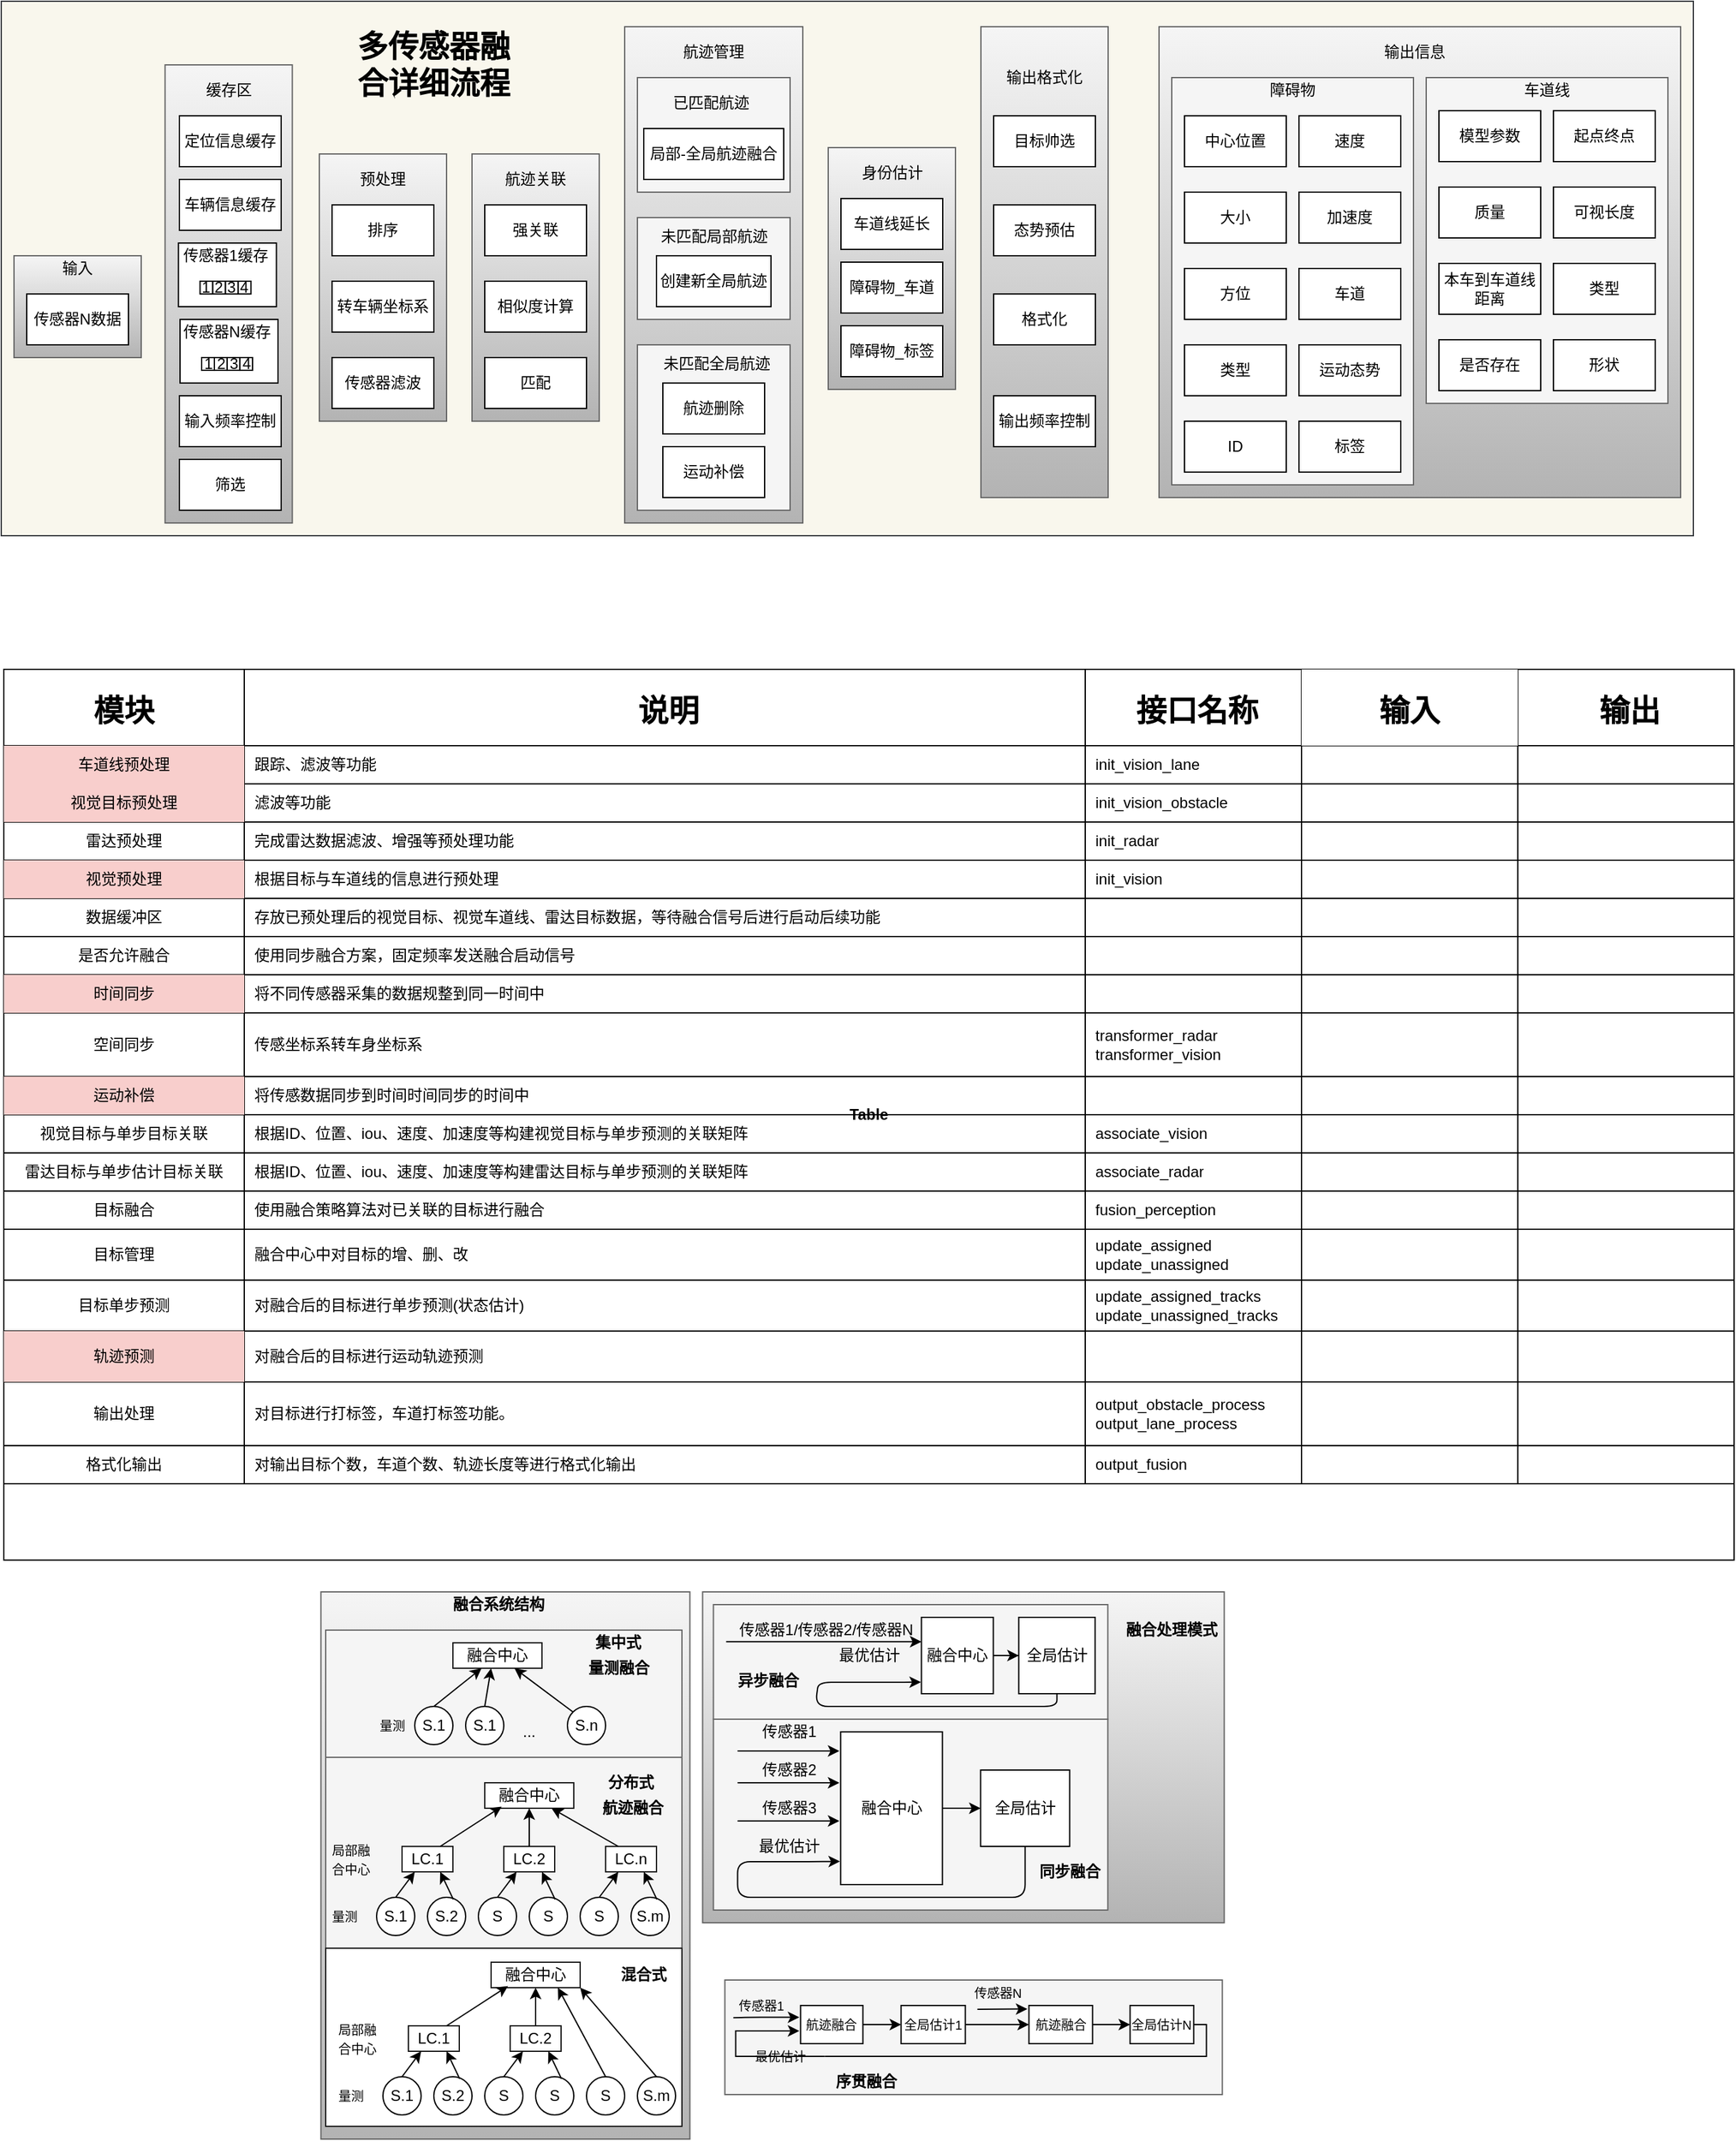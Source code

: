 <mxfile version="14.7.0" type="github">
  <diagram id="tYAOXSe1ugyFTrOcEhq6" name="第 1 页">
    <mxGraphModel dx="1198" dy="623" grid="1" gridSize="10" guides="1" tooltips="1" connect="1" arrows="1" fold="1" page="1" pageScale="1" pageWidth="8000" pageHeight="4681" background="none" math="0" shadow="0">
      <root>
        <mxCell id="0" />
        <mxCell id="1" parent="0" />
        <mxCell id="hf7BkqKbFeDIjEsx_IDA-244" value="" style="rounded=0;whiteSpace=wrap;html=1;strokeColor=#666666;gradientColor=#b3b3b3;fillColor=#f5f5f5;" vertex="1" parent="1">
          <mxGeometry x="781.25" y="1390" width="410" height="260" as="geometry" />
        </mxCell>
        <mxCell id="hf7BkqKbFeDIjEsx_IDA-241" value="" style="rounded=0;whiteSpace=wrap;html=1;strokeColor=#666666;gradientColor=#b3b3b3;fillColor=#f5f5f5;" vertex="1" parent="1">
          <mxGeometry x="481.25" y="1390" width="290" height="430" as="geometry" />
        </mxCell>
        <mxCell id="p5pBbZ0yBpqNF_2-EAFT-197" value="Table" style="shape=table;html=1;whiteSpace=wrap;startSize=0;container=1;collapsible=0;childLayout=tableLayout;fixedRows=1;rowLines=0;fontStyle=1;align=center;fontFamily=Helvetica;fontColor=#000000;strokeColor=#000000;strokeWidth=1;" parent="1" vertex="1">
          <mxGeometry x="232" y="665" width="1360" height="700.0" as="geometry" />
        </mxCell>
        <mxCell id="p5pBbZ0yBpqNF_2-EAFT-198" value="" style="shape=partialRectangle;html=1;whiteSpace=wrap;collapsible=0;dropTarget=0;pointerEvents=0;fillColor=none;top=0;left=0;bottom=1;right=0;points=[[0,0.5],[1,0.5]];portConstraint=eastwest;" parent="p5pBbZ0yBpqNF_2-EAFT-197" vertex="1">
          <mxGeometry width="1360" height="60" as="geometry" />
        </mxCell>
        <mxCell id="p5pBbZ0yBpqNF_2-EAFT-199" value="&lt;h1&gt;&lt;font face=&quot;Tahoma&quot;&gt;模块&lt;/font&gt;&lt;/h1&gt;" style="shape=partialRectangle;html=1;whiteSpace=wrap;connectable=0;fillColor=none;top=0;left=0;bottom=0;right=0;overflow=hidden;" parent="p5pBbZ0yBpqNF_2-EAFT-198" vertex="1">
          <mxGeometry width="189" height="60" as="geometry" />
        </mxCell>
        <mxCell id="p5pBbZ0yBpqNF_2-EAFT-200" value="&lt;h1 align=&quot;center&quot;&gt;说明&lt;/h1&gt;" style="shape=partialRectangle;html=1;whiteSpace=wrap;connectable=0;fillColor=none;top=0;left=0;bottom=0;right=0;align=center;spacingLeft=6;overflow=hidden;" parent="p5pBbZ0yBpqNF_2-EAFT-198" vertex="1">
          <mxGeometry x="189" width="661" height="60" as="geometry" />
        </mxCell>
        <mxCell id="p5pBbZ0yBpqNF_2-EAFT-225" value="&lt;h1 align=&quot;center&quot;&gt;接口名称&lt;/h1&gt;" style="shape=partialRectangle;html=1;whiteSpace=wrap;connectable=0;fillColor=none;top=0;left=0;bottom=0;right=0;align=center;spacingLeft=6;overflow=hidden;" parent="p5pBbZ0yBpqNF_2-EAFT-198" vertex="1">
          <mxGeometry x="850" width="170" height="60" as="geometry" />
        </mxCell>
        <mxCell id="p5pBbZ0yBpqNF_2-EAFT-310" value="&lt;h1&gt;输入&lt;/h1&gt;" style="shape=partialRectangle;html=1;whiteSpace=wrap;connectable=0;fillColor=#ffffff;top=0;left=0;bottom=0;right=0;align=center;overflow=hidden;fontStyle=1;strokeWidth=1;startSize=0;fontFamily=Helvetica;" parent="p5pBbZ0yBpqNF_2-EAFT-198" vertex="1">
          <mxGeometry x="1020" width="170" height="60" as="geometry" />
        </mxCell>
        <mxCell id="p5pBbZ0yBpqNF_2-EAFT-292" value="&lt;h1&gt;输出&lt;/h1&gt;" style="shape=partialRectangle;html=1;whiteSpace=wrap;connectable=0;fillColor=none;top=0;left=0;bottom=0;right=0;align=center;spacingLeft=6;overflow=hidden;" parent="p5pBbZ0yBpqNF_2-EAFT-198" vertex="1">
          <mxGeometry x="1190" width="170" height="60" as="geometry" />
        </mxCell>
        <mxCell id="p5pBbZ0yBpqNF_2-EAFT-222" style="shape=partialRectangle;html=1;whiteSpace=wrap;collapsible=0;dropTarget=0;pointerEvents=0;fillColor=none;top=0;left=0;bottom=1;right=0;points=[[0,0.5],[1,0.5]];portConstraint=eastwest;" parent="p5pBbZ0yBpqNF_2-EAFT-197" vertex="1">
          <mxGeometry y="60" width="1360" height="30" as="geometry" />
        </mxCell>
        <mxCell id="p5pBbZ0yBpqNF_2-EAFT-223" value="车道线预处理" style="shape=partialRectangle;html=1;whiteSpace=wrap;connectable=0;fillColor=#f8cecc;top=0;left=0;bottom=0;right=0;overflow=hidden;strokeColor=#b85450;" parent="p5pBbZ0yBpqNF_2-EAFT-222" vertex="1">
          <mxGeometry width="189" height="30" as="geometry" />
        </mxCell>
        <mxCell id="p5pBbZ0yBpqNF_2-EAFT-224" value="跟踪、滤波等功能" style="shape=partialRectangle;html=1;whiteSpace=wrap;connectable=0;fillColor=none;top=0;left=0;bottom=0;right=0;align=left;spacingLeft=6;overflow=hidden;" parent="p5pBbZ0yBpqNF_2-EAFT-222" vertex="1">
          <mxGeometry x="189" width="661" height="30" as="geometry" />
        </mxCell>
        <mxCell id="p5pBbZ0yBpqNF_2-EAFT-226" value="init_vision_lane" style="shape=partialRectangle;html=1;whiteSpace=wrap;connectable=0;fillColor=none;top=0;left=0;bottom=0;right=0;align=left;spacingLeft=6;overflow=hidden;" parent="p5pBbZ0yBpqNF_2-EAFT-222" vertex="1">
          <mxGeometry x="850" width="170" height="30" as="geometry" />
        </mxCell>
        <mxCell id="p5pBbZ0yBpqNF_2-EAFT-311" style="shape=partialRectangle;html=1;whiteSpace=wrap;connectable=0;fillColor=none;top=0;left=0;bottom=0;right=0;align=left;spacingLeft=6;overflow=hidden;" parent="p5pBbZ0yBpqNF_2-EAFT-222" vertex="1">
          <mxGeometry x="1020" width="170" height="30" as="geometry" />
        </mxCell>
        <mxCell id="p5pBbZ0yBpqNF_2-EAFT-293" style="shape=partialRectangle;html=1;whiteSpace=wrap;connectable=0;fillColor=none;top=0;left=0;bottom=0;right=0;align=left;spacingLeft=6;overflow=hidden;" parent="p5pBbZ0yBpqNF_2-EAFT-222" vertex="1">
          <mxGeometry x="1190" width="170" height="30" as="geometry" />
        </mxCell>
        <mxCell id="p5pBbZ0yBpqNF_2-EAFT-219" style="shape=partialRectangle;html=1;whiteSpace=wrap;collapsible=0;dropTarget=0;pointerEvents=0;fillColor=none;top=0;left=0;bottom=1;right=0;points=[[0,0.5],[1,0.5]];portConstraint=eastwest;" parent="p5pBbZ0yBpqNF_2-EAFT-197" vertex="1">
          <mxGeometry y="90" width="1360" height="30" as="geometry" />
        </mxCell>
        <mxCell id="p5pBbZ0yBpqNF_2-EAFT-220" value="视觉目标预处理" style="shape=partialRectangle;html=1;whiteSpace=wrap;connectable=0;fillColor=#f8cecc;top=0;left=0;bottom=0;right=0;overflow=hidden;strokeColor=#b85450;" parent="p5pBbZ0yBpqNF_2-EAFT-219" vertex="1">
          <mxGeometry width="189" height="30" as="geometry" />
        </mxCell>
        <mxCell id="p5pBbZ0yBpqNF_2-EAFT-221" value="滤波等功能" style="shape=partialRectangle;html=1;whiteSpace=wrap;connectable=0;fillColor=none;top=0;left=0;bottom=0;right=0;align=left;spacingLeft=6;overflow=hidden;" parent="p5pBbZ0yBpqNF_2-EAFT-219" vertex="1">
          <mxGeometry x="189" width="661" height="30" as="geometry" />
        </mxCell>
        <mxCell id="p5pBbZ0yBpqNF_2-EAFT-227" value="init_vision_obstacle" style="shape=partialRectangle;html=1;whiteSpace=wrap;connectable=0;fillColor=none;top=0;left=0;bottom=0;right=0;align=left;spacingLeft=6;overflow=hidden;" parent="p5pBbZ0yBpqNF_2-EAFT-219" vertex="1">
          <mxGeometry x="850" width="170" height="30" as="geometry" />
        </mxCell>
        <mxCell id="p5pBbZ0yBpqNF_2-EAFT-312" style="shape=partialRectangle;html=1;whiteSpace=wrap;connectable=0;fillColor=none;top=0;left=0;bottom=0;right=0;align=left;spacingLeft=6;overflow=hidden;" parent="p5pBbZ0yBpqNF_2-EAFT-219" vertex="1">
          <mxGeometry x="1020" width="170" height="30" as="geometry" />
        </mxCell>
        <mxCell id="p5pBbZ0yBpqNF_2-EAFT-294" style="shape=partialRectangle;html=1;whiteSpace=wrap;connectable=0;fillColor=none;top=0;left=0;bottom=0;right=0;align=left;spacingLeft=6;overflow=hidden;" parent="p5pBbZ0yBpqNF_2-EAFT-219" vertex="1">
          <mxGeometry x="1190" width="170" height="30" as="geometry" />
        </mxCell>
        <mxCell id="p5pBbZ0yBpqNF_2-EAFT-216" style="shape=partialRectangle;html=1;whiteSpace=wrap;collapsible=0;dropTarget=0;pointerEvents=0;fillColor=none;top=0;left=0;bottom=1;right=0;points=[[0,0.5],[1,0.5]];portConstraint=eastwest;" parent="p5pBbZ0yBpqNF_2-EAFT-197" vertex="1">
          <mxGeometry y="120" width="1360" height="30" as="geometry" />
        </mxCell>
        <mxCell id="p5pBbZ0yBpqNF_2-EAFT-217" value="雷达预处理" style="shape=partialRectangle;html=1;whiteSpace=wrap;connectable=0;fillColor=none;top=0;left=0;bottom=0;right=0;overflow=hidden;" parent="p5pBbZ0yBpqNF_2-EAFT-216" vertex="1">
          <mxGeometry width="189" height="30" as="geometry" />
        </mxCell>
        <mxCell id="p5pBbZ0yBpqNF_2-EAFT-218" value="完成雷达数据滤波、增强等预处理功能" style="shape=partialRectangle;html=1;whiteSpace=wrap;connectable=0;fillColor=none;top=0;left=0;bottom=0;right=0;align=left;spacingLeft=6;overflow=hidden;" parent="p5pBbZ0yBpqNF_2-EAFT-216" vertex="1">
          <mxGeometry x="189" width="661" height="30" as="geometry" />
        </mxCell>
        <mxCell id="p5pBbZ0yBpqNF_2-EAFT-228" value="init_radar" style="shape=partialRectangle;html=1;whiteSpace=wrap;connectable=0;fillColor=none;top=0;left=0;bottom=0;right=0;align=left;spacingLeft=6;overflow=hidden;" parent="p5pBbZ0yBpqNF_2-EAFT-216" vertex="1">
          <mxGeometry x="850" width="170" height="30" as="geometry" />
        </mxCell>
        <mxCell id="p5pBbZ0yBpqNF_2-EAFT-313" style="shape=partialRectangle;html=1;whiteSpace=wrap;connectable=0;fillColor=none;top=0;left=0;bottom=0;right=0;align=left;spacingLeft=6;overflow=hidden;" parent="p5pBbZ0yBpqNF_2-EAFT-216" vertex="1">
          <mxGeometry x="1020" width="170" height="30" as="geometry" />
        </mxCell>
        <mxCell id="p5pBbZ0yBpqNF_2-EAFT-295" style="shape=partialRectangle;html=1;whiteSpace=wrap;connectable=0;fillColor=none;top=0;left=0;bottom=0;right=0;align=left;spacingLeft=6;overflow=hidden;" parent="p5pBbZ0yBpqNF_2-EAFT-216" vertex="1">
          <mxGeometry x="1190" width="170" height="30" as="geometry" />
        </mxCell>
        <mxCell id="p5pBbZ0yBpqNF_2-EAFT-213" style="shape=partialRectangle;html=1;whiteSpace=wrap;collapsible=0;dropTarget=0;pointerEvents=0;fillColor=none;top=0;left=0;bottom=1;right=0;points=[[0,0.5],[1,0.5]];portConstraint=eastwest;" parent="p5pBbZ0yBpqNF_2-EAFT-197" vertex="1">
          <mxGeometry y="150" width="1360" height="30" as="geometry" />
        </mxCell>
        <mxCell id="p5pBbZ0yBpqNF_2-EAFT-214" value="视觉预处理" style="shape=partialRectangle;html=1;whiteSpace=wrap;connectable=0;fillColor=#f8cecc;top=0;left=0;bottom=0;right=0;overflow=hidden;strokeColor=#b85450;" parent="p5pBbZ0yBpqNF_2-EAFT-213" vertex="1">
          <mxGeometry width="189" height="30" as="geometry" />
        </mxCell>
        <mxCell id="p5pBbZ0yBpqNF_2-EAFT-215" value="根据目标与车道线的信息进行预处理" style="shape=partialRectangle;html=1;whiteSpace=wrap;connectable=0;fillColor=none;top=0;left=0;bottom=0;right=0;align=left;spacingLeft=6;overflow=hidden;" parent="p5pBbZ0yBpqNF_2-EAFT-213" vertex="1">
          <mxGeometry x="189" width="661" height="30" as="geometry" />
        </mxCell>
        <mxCell id="p5pBbZ0yBpqNF_2-EAFT-229" value="init_vision" style="shape=partialRectangle;html=1;whiteSpace=wrap;connectable=0;fillColor=none;top=0;left=0;bottom=0;right=0;align=left;spacingLeft=6;overflow=hidden;" parent="p5pBbZ0yBpqNF_2-EAFT-213" vertex="1">
          <mxGeometry x="850" width="170" height="30" as="geometry" />
        </mxCell>
        <mxCell id="p5pBbZ0yBpqNF_2-EAFT-314" style="shape=partialRectangle;html=1;whiteSpace=wrap;connectable=0;fillColor=none;top=0;left=0;bottom=0;right=0;align=left;spacingLeft=6;overflow=hidden;" parent="p5pBbZ0yBpqNF_2-EAFT-213" vertex="1">
          <mxGeometry x="1020" width="170" height="30" as="geometry" />
        </mxCell>
        <mxCell id="p5pBbZ0yBpqNF_2-EAFT-296" style="shape=partialRectangle;html=1;whiteSpace=wrap;connectable=0;fillColor=none;top=0;left=0;bottom=0;right=0;align=left;spacingLeft=6;overflow=hidden;" parent="p5pBbZ0yBpqNF_2-EAFT-213" vertex="1">
          <mxGeometry x="1190" width="170" height="30" as="geometry" />
        </mxCell>
        <mxCell id="p5pBbZ0yBpqNF_2-EAFT-210" style="shape=partialRectangle;html=1;whiteSpace=wrap;collapsible=0;dropTarget=0;pointerEvents=0;fillColor=none;top=0;left=0;bottom=1;right=0;points=[[0,0.5],[1,0.5]];portConstraint=eastwest;" parent="p5pBbZ0yBpqNF_2-EAFT-197" vertex="1">
          <mxGeometry y="180" width="1360" height="30" as="geometry" />
        </mxCell>
        <mxCell id="p5pBbZ0yBpqNF_2-EAFT-211" value="数据缓冲区" style="shape=partialRectangle;html=1;whiteSpace=wrap;connectable=0;fillColor=none;top=0;left=0;bottom=0;right=0;overflow=hidden;" parent="p5pBbZ0yBpqNF_2-EAFT-210" vertex="1">
          <mxGeometry width="189" height="30" as="geometry" />
        </mxCell>
        <mxCell id="p5pBbZ0yBpqNF_2-EAFT-212" value="存放已预处理后的视觉目标、视觉车道线、雷达目标数据，等待融合信号后进行启动后续功能" style="shape=partialRectangle;html=1;whiteSpace=wrap;connectable=0;fillColor=none;top=0;left=0;bottom=0;right=0;align=left;spacingLeft=6;overflow=hidden;" parent="p5pBbZ0yBpqNF_2-EAFT-210" vertex="1">
          <mxGeometry x="189" width="661" height="30" as="geometry" />
        </mxCell>
        <mxCell id="p5pBbZ0yBpqNF_2-EAFT-230" style="shape=partialRectangle;html=1;whiteSpace=wrap;connectable=0;fillColor=none;top=0;left=0;bottom=0;right=0;align=left;spacingLeft=6;overflow=hidden;" parent="p5pBbZ0yBpqNF_2-EAFT-210" vertex="1">
          <mxGeometry x="850" width="170" height="30" as="geometry" />
        </mxCell>
        <mxCell id="p5pBbZ0yBpqNF_2-EAFT-315" style="shape=partialRectangle;html=1;whiteSpace=wrap;connectable=0;fillColor=none;top=0;left=0;bottom=0;right=0;align=left;spacingLeft=6;overflow=hidden;" parent="p5pBbZ0yBpqNF_2-EAFT-210" vertex="1">
          <mxGeometry x="1020" width="170" height="30" as="geometry" />
        </mxCell>
        <mxCell id="p5pBbZ0yBpqNF_2-EAFT-297" style="shape=partialRectangle;html=1;whiteSpace=wrap;connectable=0;fillColor=none;top=0;left=0;bottom=0;right=0;align=left;spacingLeft=6;overflow=hidden;" parent="p5pBbZ0yBpqNF_2-EAFT-210" vertex="1">
          <mxGeometry x="1190" width="170" height="30" as="geometry" />
        </mxCell>
        <mxCell id="p5pBbZ0yBpqNF_2-EAFT-207" style="shape=partialRectangle;html=1;whiteSpace=wrap;collapsible=0;dropTarget=0;pointerEvents=0;fillColor=none;top=0;left=0;bottom=1;right=0;points=[[0,0.5],[1,0.5]];portConstraint=eastwest;" parent="p5pBbZ0yBpqNF_2-EAFT-197" vertex="1">
          <mxGeometry y="210" width="1360" height="30" as="geometry" />
        </mxCell>
        <mxCell id="p5pBbZ0yBpqNF_2-EAFT-208" value="是否允许融合" style="shape=partialRectangle;html=1;whiteSpace=wrap;connectable=0;fillColor=none;top=0;left=0;bottom=0;right=0;overflow=hidden;" parent="p5pBbZ0yBpqNF_2-EAFT-207" vertex="1">
          <mxGeometry width="189" height="30" as="geometry" />
        </mxCell>
        <mxCell id="p5pBbZ0yBpqNF_2-EAFT-209" value="使用同步融合方案，固定频率发送融合启动信号" style="shape=partialRectangle;html=1;whiteSpace=wrap;connectable=0;fillColor=none;top=0;left=0;bottom=0;right=0;align=left;spacingLeft=6;overflow=hidden;" parent="p5pBbZ0yBpqNF_2-EAFT-207" vertex="1">
          <mxGeometry x="189" width="661" height="30" as="geometry" />
        </mxCell>
        <mxCell id="p5pBbZ0yBpqNF_2-EAFT-231" style="shape=partialRectangle;html=1;whiteSpace=wrap;connectable=0;fillColor=none;top=0;left=0;bottom=0;right=0;align=left;spacingLeft=6;overflow=hidden;" parent="p5pBbZ0yBpqNF_2-EAFT-207" vertex="1">
          <mxGeometry x="850" width="170" height="30" as="geometry" />
        </mxCell>
        <mxCell id="p5pBbZ0yBpqNF_2-EAFT-316" style="shape=partialRectangle;html=1;whiteSpace=wrap;connectable=0;fillColor=none;top=0;left=0;bottom=0;right=0;align=left;spacingLeft=6;overflow=hidden;" parent="p5pBbZ0yBpqNF_2-EAFT-207" vertex="1">
          <mxGeometry x="1020" width="170" height="30" as="geometry" />
        </mxCell>
        <mxCell id="p5pBbZ0yBpqNF_2-EAFT-298" style="shape=partialRectangle;html=1;whiteSpace=wrap;connectable=0;fillColor=none;top=0;left=0;bottom=0;right=0;align=left;spacingLeft=6;overflow=hidden;" parent="p5pBbZ0yBpqNF_2-EAFT-207" vertex="1">
          <mxGeometry x="1190" width="170" height="30" as="geometry" />
        </mxCell>
        <mxCell id="p5pBbZ0yBpqNF_2-EAFT-264" style="shape=partialRectangle;html=1;whiteSpace=wrap;collapsible=0;dropTarget=0;pointerEvents=0;fillColor=none;top=0;left=0;bottom=1;right=0;points=[[0,0.5],[1,0.5]];portConstraint=eastwest;" parent="p5pBbZ0yBpqNF_2-EAFT-197" vertex="1">
          <mxGeometry y="240" width="1360" height="30" as="geometry" />
        </mxCell>
        <mxCell id="p5pBbZ0yBpqNF_2-EAFT-265" value="时间同步" style="shape=partialRectangle;html=1;whiteSpace=wrap;connectable=0;fillColor=#f8cecc;top=0;left=0;bottom=0;right=0;overflow=hidden;strokeColor=#b85450;" parent="p5pBbZ0yBpqNF_2-EAFT-264" vertex="1">
          <mxGeometry width="189" height="30" as="geometry" />
        </mxCell>
        <mxCell id="p5pBbZ0yBpqNF_2-EAFT-266" value="将不同传感器采集的数据规整到同一时间中" style="shape=partialRectangle;html=1;whiteSpace=wrap;connectable=0;fillColor=none;top=0;left=0;bottom=0;right=0;align=left;spacingLeft=6;overflow=hidden;" parent="p5pBbZ0yBpqNF_2-EAFT-264" vertex="1">
          <mxGeometry x="189" width="661" height="30" as="geometry" />
        </mxCell>
        <mxCell id="p5pBbZ0yBpqNF_2-EAFT-267" style="shape=partialRectangle;html=1;whiteSpace=wrap;connectable=0;fillColor=none;top=0;left=0;bottom=0;right=0;align=left;spacingLeft=6;overflow=hidden;" parent="p5pBbZ0yBpqNF_2-EAFT-264" vertex="1">
          <mxGeometry x="850" width="170" height="30" as="geometry" />
        </mxCell>
        <mxCell id="p5pBbZ0yBpqNF_2-EAFT-317" style="shape=partialRectangle;html=1;whiteSpace=wrap;connectable=0;fillColor=none;top=0;left=0;bottom=0;right=0;align=left;spacingLeft=6;overflow=hidden;" parent="p5pBbZ0yBpqNF_2-EAFT-264" vertex="1">
          <mxGeometry x="1020" width="170" height="30" as="geometry" />
        </mxCell>
        <mxCell id="p5pBbZ0yBpqNF_2-EAFT-299" style="shape=partialRectangle;html=1;whiteSpace=wrap;connectable=0;fillColor=none;top=0;left=0;bottom=0;right=0;align=left;spacingLeft=6;overflow=hidden;" parent="p5pBbZ0yBpqNF_2-EAFT-264" vertex="1">
          <mxGeometry x="1190" width="170" height="30" as="geometry" />
        </mxCell>
        <mxCell id="p5pBbZ0yBpqNF_2-EAFT-260" style="shape=partialRectangle;html=1;whiteSpace=wrap;collapsible=0;dropTarget=0;pointerEvents=0;fillColor=none;top=0;left=0;bottom=1;right=0;points=[[0,0.5],[1,0.5]];portConstraint=eastwest;" parent="p5pBbZ0yBpqNF_2-EAFT-197" vertex="1">
          <mxGeometry y="270" width="1360" height="50" as="geometry" />
        </mxCell>
        <mxCell id="p5pBbZ0yBpqNF_2-EAFT-261" value="空间同步" style="shape=partialRectangle;html=1;whiteSpace=wrap;connectable=0;fillColor=none;top=0;left=0;bottom=0;right=0;overflow=hidden;" parent="p5pBbZ0yBpqNF_2-EAFT-260" vertex="1">
          <mxGeometry width="189" height="50" as="geometry" />
        </mxCell>
        <mxCell id="p5pBbZ0yBpqNF_2-EAFT-262" value="传感坐标系转车身坐标系" style="shape=partialRectangle;html=1;whiteSpace=wrap;connectable=0;fillColor=none;top=0;left=0;bottom=0;right=0;align=left;spacingLeft=6;overflow=hidden;" parent="p5pBbZ0yBpqNF_2-EAFT-260" vertex="1">
          <mxGeometry x="189" width="661" height="50" as="geometry" />
        </mxCell>
        <mxCell id="p5pBbZ0yBpqNF_2-EAFT-263" value="&lt;div&gt;transformer_radar&lt;/div&gt;&lt;div&gt;transformer_vision&lt;/div&gt;" style="shape=partialRectangle;html=1;whiteSpace=wrap;connectable=0;fillColor=none;top=0;left=0;bottom=0;right=0;align=left;spacingLeft=6;overflow=hidden;" parent="p5pBbZ0yBpqNF_2-EAFT-260" vertex="1">
          <mxGeometry x="850" width="170" height="50" as="geometry" />
        </mxCell>
        <mxCell id="p5pBbZ0yBpqNF_2-EAFT-318" style="shape=partialRectangle;html=1;whiteSpace=wrap;connectable=0;fillColor=none;top=0;left=0;bottom=0;right=0;align=left;spacingLeft=6;overflow=hidden;" parent="p5pBbZ0yBpqNF_2-EAFT-260" vertex="1">
          <mxGeometry x="1020" width="170" height="50" as="geometry" />
        </mxCell>
        <mxCell id="p5pBbZ0yBpqNF_2-EAFT-300" style="shape=partialRectangle;html=1;whiteSpace=wrap;connectable=0;fillColor=none;top=0;left=0;bottom=0;right=0;align=left;spacingLeft=6;overflow=hidden;" parent="p5pBbZ0yBpqNF_2-EAFT-260" vertex="1">
          <mxGeometry x="1190" width="170" height="50" as="geometry" />
        </mxCell>
        <mxCell id="p5pBbZ0yBpqNF_2-EAFT-256" style="shape=partialRectangle;html=1;whiteSpace=wrap;collapsible=0;dropTarget=0;pointerEvents=0;fillColor=none;top=0;left=0;bottom=1;right=0;points=[[0,0.5],[1,0.5]];portConstraint=eastwest;" parent="p5pBbZ0yBpqNF_2-EAFT-197" vertex="1">
          <mxGeometry y="320" width="1360" height="30" as="geometry" />
        </mxCell>
        <mxCell id="p5pBbZ0yBpqNF_2-EAFT-257" value="运动补偿" style="shape=partialRectangle;html=1;whiteSpace=wrap;connectable=0;fillColor=#f8cecc;top=0;left=0;bottom=0;right=0;overflow=hidden;strokeColor=#b85450;" parent="p5pBbZ0yBpqNF_2-EAFT-256" vertex="1">
          <mxGeometry width="189" height="30" as="geometry" />
        </mxCell>
        <mxCell id="p5pBbZ0yBpqNF_2-EAFT-258" value="将传感数据同步到时间时间同步的时间中" style="shape=partialRectangle;html=1;whiteSpace=wrap;connectable=0;fillColor=none;top=0;left=0;bottom=0;right=0;align=left;spacingLeft=6;overflow=hidden;" parent="p5pBbZ0yBpqNF_2-EAFT-256" vertex="1">
          <mxGeometry x="189" width="661" height="30" as="geometry" />
        </mxCell>
        <mxCell id="p5pBbZ0yBpqNF_2-EAFT-259" style="shape=partialRectangle;html=1;whiteSpace=wrap;connectable=0;fillColor=none;top=0;left=0;bottom=0;right=0;align=left;spacingLeft=6;overflow=hidden;" parent="p5pBbZ0yBpqNF_2-EAFT-256" vertex="1">
          <mxGeometry x="850" width="170" height="30" as="geometry" />
        </mxCell>
        <mxCell id="p5pBbZ0yBpqNF_2-EAFT-319" style="shape=partialRectangle;html=1;whiteSpace=wrap;connectable=0;fillColor=none;top=0;left=0;bottom=0;right=0;align=left;spacingLeft=6;overflow=hidden;" parent="p5pBbZ0yBpqNF_2-EAFT-256" vertex="1">
          <mxGeometry x="1020" width="170" height="30" as="geometry" />
        </mxCell>
        <mxCell id="p5pBbZ0yBpqNF_2-EAFT-301" style="shape=partialRectangle;html=1;whiteSpace=wrap;connectable=0;fillColor=none;top=0;left=0;bottom=0;right=0;align=left;spacingLeft=6;overflow=hidden;" parent="p5pBbZ0yBpqNF_2-EAFT-256" vertex="1">
          <mxGeometry x="1190" width="170" height="30" as="geometry" />
        </mxCell>
        <mxCell id="p5pBbZ0yBpqNF_2-EAFT-252" style="shape=partialRectangle;html=1;whiteSpace=wrap;collapsible=0;dropTarget=0;pointerEvents=0;fillColor=none;top=0;left=0;bottom=1;right=0;points=[[0,0.5],[1,0.5]];portConstraint=eastwest;" parent="p5pBbZ0yBpqNF_2-EAFT-197" vertex="1">
          <mxGeometry y="350" width="1360" height="30" as="geometry" />
        </mxCell>
        <mxCell id="p5pBbZ0yBpqNF_2-EAFT-253" value="视觉目标与单步目标关联" style="shape=partialRectangle;html=1;whiteSpace=wrap;connectable=0;fillColor=none;top=0;left=0;bottom=0;right=0;overflow=hidden;" parent="p5pBbZ0yBpqNF_2-EAFT-252" vertex="1">
          <mxGeometry width="189" height="30" as="geometry" />
        </mxCell>
        <mxCell id="p5pBbZ0yBpqNF_2-EAFT-254" value="根据ID、位置、iou、速度、加速度等构建视觉目标与单步预测的关联矩阵" style="shape=partialRectangle;html=1;whiteSpace=wrap;connectable=0;fillColor=none;top=0;left=0;bottom=0;right=0;align=left;spacingLeft=6;overflow=hidden;" parent="p5pBbZ0yBpqNF_2-EAFT-252" vertex="1">
          <mxGeometry x="189" width="661" height="30" as="geometry" />
        </mxCell>
        <mxCell id="p5pBbZ0yBpqNF_2-EAFT-255" value="associate_vision" style="shape=partialRectangle;html=1;whiteSpace=wrap;connectable=0;fillColor=none;top=0;left=0;bottom=0;right=0;align=left;spacingLeft=6;overflow=hidden;" parent="p5pBbZ0yBpqNF_2-EAFT-252" vertex="1">
          <mxGeometry x="850" width="170" height="30" as="geometry" />
        </mxCell>
        <mxCell id="p5pBbZ0yBpqNF_2-EAFT-320" style="shape=partialRectangle;html=1;whiteSpace=wrap;connectable=0;fillColor=none;top=0;left=0;bottom=0;right=0;align=left;spacingLeft=6;overflow=hidden;" parent="p5pBbZ0yBpqNF_2-EAFT-252" vertex="1">
          <mxGeometry x="1020" width="170" height="30" as="geometry" />
        </mxCell>
        <mxCell id="p5pBbZ0yBpqNF_2-EAFT-302" style="shape=partialRectangle;html=1;whiteSpace=wrap;connectable=0;fillColor=none;top=0;left=0;bottom=0;right=0;align=left;spacingLeft=6;overflow=hidden;" parent="p5pBbZ0yBpqNF_2-EAFT-252" vertex="1">
          <mxGeometry x="1190" width="170" height="30" as="geometry" />
        </mxCell>
        <mxCell id="p5pBbZ0yBpqNF_2-EAFT-248" style="shape=partialRectangle;html=1;whiteSpace=wrap;collapsible=0;dropTarget=0;pointerEvents=0;fillColor=none;top=0;left=0;bottom=1;right=0;points=[[0,0.5],[1,0.5]];portConstraint=eastwest;" parent="p5pBbZ0yBpqNF_2-EAFT-197" vertex="1">
          <mxGeometry y="380" width="1360" height="30" as="geometry" />
        </mxCell>
        <mxCell id="p5pBbZ0yBpqNF_2-EAFT-249" value="雷达目标与单步估计目标关联" style="shape=partialRectangle;html=1;whiteSpace=wrap;connectable=0;fillColor=none;top=0;left=0;bottom=0;right=0;overflow=hidden;" parent="p5pBbZ0yBpqNF_2-EAFT-248" vertex="1">
          <mxGeometry width="189" height="30" as="geometry" />
        </mxCell>
        <mxCell id="p5pBbZ0yBpqNF_2-EAFT-250" value="根据ID、位置、iou、速度、加速度等构建雷达目标与单步预测的关联矩阵" style="shape=partialRectangle;html=1;whiteSpace=wrap;connectable=0;fillColor=none;top=0;left=0;bottom=0;right=0;align=left;spacingLeft=6;overflow=hidden;" parent="p5pBbZ0yBpqNF_2-EAFT-248" vertex="1">
          <mxGeometry x="189" width="661" height="30" as="geometry" />
        </mxCell>
        <mxCell id="p5pBbZ0yBpqNF_2-EAFT-251" value="associate_radar" style="shape=partialRectangle;html=1;whiteSpace=wrap;connectable=0;fillColor=none;top=0;left=0;bottom=0;right=0;align=left;spacingLeft=6;overflow=hidden;" parent="p5pBbZ0yBpqNF_2-EAFT-248" vertex="1">
          <mxGeometry x="850" width="170" height="30" as="geometry" />
        </mxCell>
        <mxCell id="p5pBbZ0yBpqNF_2-EAFT-321" style="shape=partialRectangle;html=1;whiteSpace=wrap;connectable=0;fillColor=none;top=0;left=0;bottom=0;right=0;align=left;spacingLeft=6;overflow=hidden;" parent="p5pBbZ0yBpqNF_2-EAFT-248" vertex="1">
          <mxGeometry x="1020" width="170" height="30" as="geometry" />
        </mxCell>
        <mxCell id="p5pBbZ0yBpqNF_2-EAFT-303" style="shape=partialRectangle;html=1;whiteSpace=wrap;connectable=0;fillColor=none;top=0;left=0;bottom=0;right=0;align=left;spacingLeft=6;overflow=hidden;" parent="p5pBbZ0yBpqNF_2-EAFT-248" vertex="1">
          <mxGeometry x="1190" width="170" height="30" as="geometry" />
        </mxCell>
        <mxCell id="p5pBbZ0yBpqNF_2-EAFT-244" style="shape=partialRectangle;html=1;whiteSpace=wrap;collapsible=0;dropTarget=0;pointerEvents=0;fillColor=none;top=0;left=0;bottom=1;right=0;points=[[0,0.5],[1,0.5]];portConstraint=eastwest;" parent="p5pBbZ0yBpqNF_2-EAFT-197" vertex="1">
          <mxGeometry y="410" width="1360" height="30" as="geometry" />
        </mxCell>
        <mxCell id="p5pBbZ0yBpqNF_2-EAFT-245" value="目标融合" style="shape=partialRectangle;html=1;whiteSpace=wrap;connectable=0;fillColor=none;top=0;left=0;bottom=0;right=0;overflow=hidden;" parent="p5pBbZ0yBpqNF_2-EAFT-244" vertex="1">
          <mxGeometry width="189" height="30" as="geometry" />
        </mxCell>
        <mxCell id="p5pBbZ0yBpqNF_2-EAFT-246" value="使用融合策略算法对已关联的目标进行融合" style="shape=partialRectangle;html=1;whiteSpace=wrap;connectable=0;fillColor=none;top=0;left=0;bottom=0;right=0;align=left;spacingLeft=6;overflow=hidden;" parent="p5pBbZ0yBpqNF_2-EAFT-244" vertex="1">
          <mxGeometry x="189" width="661" height="30" as="geometry" />
        </mxCell>
        <mxCell id="p5pBbZ0yBpqNF_2-EAFT-247" value="fusion_perception" style="shape=partialRectangle;html=1;whiteSpace=wrap;connectable=0;fillColor=none;top=0;left=0;bottom=0;right=0;align=left;spacingLeft=6;overflow=hidden;" parent="p5pBbZ0yBpqNF_2-EAFT-244" vertex="1">
          <mxGeometry x="850" width="170" height="30" as="geometry" />
        </mxCell>
        <mxCell id="p5pBbZ0yBpqNF_2-EAFT-322" style="shape=partialRectangle;html=1;whiteSpace=wrap;connectable=0;fillColor=none;top=0;left=0;bottom=0;right=0;align=left;spacingLeft=6;overflow=hidden;" parent="p5pBbZ0yBpqNF_2-EAFT-244" vertex="1">
          <mxGeometry x="1020" width="170" height="30" as="geometry" />
        </mxCell>
        <mxCell id="p5pBbZ0yBpqNF_2-EAFT-304" style="shape=partialRectangle;html=1;whiteSpace=wrap;connectable=0;fillColor=none;top=0;left=0;bottom=0;right=0;align=left;spacingLeft=6;overflow=hidden;" parent="p5pBbZ0yBpqNF_2-EAFT-244" vertex="1">
          <mxGeometry x="1190" width="170" height="30" as="geometry" />
        </mxCell>
        <mxCell id="p5pBbZ0yBpqNF_2-EAFT-240" style="shape=partialRectangle;html=1;whiteSpace=wrap;collapsible=0;dropTarget=0;pointerEvents=0;fillColor=none;top=0;left=0;bottom=1;right=0;points=[[0,0.5],[1,0.5]];portConstraint=eastwest;" parent="p5pBbZ0yBpqNF_2-EAFT-197" vertex="1">
          <mxGeometry y="440" width="1360" height="40" as="geometry" />
        </mxCell>
        <mxCell id="p5pBbZ0yBpqNF_2-EAFT-241" value="目标管理" style="shape=partialRectangle;html=1;whiteSpace=wrap;connectable=0;fillColor=none;top=0;left=0;bottom=0;right=0;overflow=hidden;" parent="p5pBbZ0yBpqNF_2-EAFT-240" vertex="1">
          <mxGeometry width="189" height="40" as="geometry" />
        </mxCell>
        <mxCell id="p5pBbZ0yBpqNF_2-EAFT-242" value="融合中心中对目标的增、删、改" style="shape=partialRectangle;html=1;whiteSpace=wrap;connectable=0;fillColor=none;top=0;left=0;bottom=0;right=0;align=left;spacingLeft=6;overflow=hidden;" parent="p5pBbZ0yBpqNF_2-EAFT-240" vertex="1">
          <mxGeometry x="189" width="661" height="40" as="geometry" />
        </mxCell>
        <mxCell id="p5pBbZ0yBpqNF_2-EAFT-243" value="&lt;div&gt;update_assigned&lt;/div&gt;&lt;div&gt;update_unassigned&lt;/div&gt;" style="shape=partialRectangle;html=1;whiteSpace=wrap;connectable=0;fillColor=none;top=0;left=0;bottom=0;right=0;align=left;spacingLeft=6;overflow=hidden;" parent="p5pBbZ0yBpqNF_2-EAFT-240" vertex="1">
          <mxGeometry x="850" width="170" height="40" as="geometry" />
        </mxCell>
        <mxCell id="p5pBbZ0yBpqNF_2-EAFT-323" style="shape=partialRectangle;html=1;whiteSpace=wrap;connectable=0;fillColor=none;top=0;left=0;bottom=0;right=0;align=left;spacingLeft=6;overflow=hidden;" parent="p5pBbZ0yBpqNF_2-EAFT-240" vertex="1">
          <mxGeometry x="1020" width="170" height="40" as="geometry" />
        </mxCell>
        <mxCell id="p5pBbZ0yBpqNF_2-EAFT-305" style="shape=partialRectangle;html=1;whiteSpace=wrap;connectable=0;fillColor=none;top=0;left=0;bottom=0;right=0;align=left;spacingLeft=6;overflow=hidden;" parent="p5pBbZ0yBpqNF_2-EAFT-240" vertex="1">
          <mxGeometry x="1190" width="170" height="40" as="geometry" />
        </mxCell>
        <mxCell id="p5pBbZ0yBpqNF_2-EAFT-236" style="shape=partialRectangle;html=1;whiteSpace=wrap;collapsible=0;dropTarget=0;pointerEvents=0;fillColor=none;top=0;left=0;bottom=1;right=0;points=[[0,0.5],[1,0.5]];portConstraint=eastwest;" parent="p5pBbZ0yBpqNF_2-EAFT-197" vertex="1">
          <mxGeometry y="480" width="1360" height="40" as="geometry" />
        </mxCell>
        <mxCell id="p5pBbZ0yBpqNF_2-EAFT-237" value="目标单步预测" style="shape=partialRectangle;html=1;whiteSpace=wrap;connectable=0;fillColor=none;top=0;left=0;bottom=0;right=0;overflow=hidden;" parent="p5pBbZ0yBpqNF_2-EAFT-236" vertex="1">
          <mxGeometry width="189" height="40" as="geometry" />
        </mxCell>
        <mxCell id="p5pBbZ0yBpqNF_2-EAFT-238" value="对融合后的目标进行单步预测(状态估计)" style="shape=partialRectangle;html=1;whiteSpace=wrap;connectable=0;fillColor=none;top=0;left=0;bottom=0;right=0;align=left;spacingLeft=6;overflow=hidden;" parent="p5pBbZ0yBpqNF_2-EAFT-236" vertex="1">
          <mxGeometry x="189" width="661" height="40" as="geometry" />
        </mxCell>
        <mxCell id="p5pBbZ0yBpqNF_2-EAFT-239" value="&lt;div&gt;update_assigned_tracks&lt;/div&gt;&lt;div&gt;update_unassigned_tracks&lt;br&gt;&lt;/div&gt;" style="shape=partialRectangle;html=1;whiteSpace=wrap;connectable=0;fillColor=none;top=0;left=0;bottom=0;right=0;align=left;spacingLeft=6;overflow=hidden;" parent="p5pBbZ0yBpqNF_2-EAFT-236" vertex="1">
          <mxGeometry x="850" width="170" height="40" as="geometry" />
        </mxCell>
        <mxCell id="p5pBbZ0yBpqNF_2-EAFT-324" style="shape=partialRectangle;html=1;whiteSpace=wrap;connectable=0;fillColor=none;top=0;left=0;bottom=0;right=0;align=left;spacingLeft=6;overflow=hidden;" parent="p5pBbZ0yBpqNF_2-EAFT-236" vertex="1">
          <mxGeometry x="1020" width="170" height="40" as="geometry" />
        </mxCell>
        <mxCell id="p5pBbZ0yBpqNF_2-EAFT-306" style="shape=partialRectangle;html=1;whiteSpace=wrap;connectable=0;fillColor=none;top=0;left=0;bottom=0;right=0;align=left;spacingLeft=6;overflow=hidden;" parent="p5pBbZ0yBpqNF_2-EAFT-236" vertex="1">
          <mxGeometry x="1190" width="170" height="40" as="geometry" />
        </mxCell>
        <mxCell id="p5pBbZ0yBpqNF_2-EAFT-288" style="shape=partialRectangle;html=1;whiteSpace=wrap;collapsible=0;dropTarget=0;pointerEvents=0;fillColor=none;top=0;left=0;bottom=1;right=0;points=[[0,0.5],[1,0.5]];portConstraint=eastwest;" parent="p5pBbZ0yBpqNF_2-EAFT-197" vertex="1">
          <mxGeometry y="520" width="1360" height="40" as="geometry" />
        </mxCell>
        <mxCell id="p5pBbZ0yBpqNF_2-EAFT-289" value="轨迹预测" style="shape=partialRectangle;html=1;whiteSpace=wrap;connectable=0;fillColor=#f8cecc;top=0;left=0;bottom=0;right=0;overflow=hidden;strokeColor=#b85450;" parent="p5pBbZ0yBpqNF_2-EAFT-288" vertex="1">
          <mxGeometry width="189" height="40" as="geometry" />
        </mxCell>
        <mxCell id="p5pBbZ0yBpqNF_2-EAFT-290" value="对融合后的目标进行运动轨迹预测" style="shape=partialRectangle;html=1;whiteSpace=wrap;connectable=0;fillColor=none;top=0;left=0;bottom=0;right=0;align=left;spacingLeft=6;overflow=hidden;" parent="p5pBbZ0yBpqNF_2-EAFT-288" vertex="1">
          <mxGeometry x="189" width="661" height="40" as="geometry" />
        </mxCell>
        <mxCell id="p5pBbZ0yBpqNF_2-EAFT-291" style="shape=partialRectangle;html=1;whiteSpace=wrap;connectable=0;fillColor=none;top=0;left=0;bottom=0;right=0;align=left;spacingLeft=6;overflow=hidden;" parent="p5pBbZ0yBpqNF_2-EAFT-288" vertex="1">
          <mxGeometry x="850" width="170" height="40" as="geometry" />
        </mxCell>
        <mxCell id="p5pBbZ0yBpqNF_2-EAFT-325" style="shape=partialRectangle;html=1;whiteSpace=wrap;connectable=0;fillColor=none;top=0;left=0;bottom=0;right=0;align=left;spacingLeft=6;overflow=hidden;" parent="p5pBbZ0yBpqNF_2-EAFT-288" vertex="1">
          <mxGeometry x="1020" width="170" height="40" as="geometry" />
        </mxCell>
        <mxCell id="p5pBbZ0yBpqNF_2-EAFT-307" style="shape=partialRectangle;html=1;whiteSpace=wrap;connectable=0;fillColor=none;top=0;left=0;bottom=0;right=0;align=left;spacingLeft=6;overflow=hidden;" parent="p5pBbZ0yBpqNF_2-EAFT-288" vertex="1">
          <mxGeometry x="1190" width="170" height="40" as="geometry" />
        </mxCell>
        <mxCell id="p5pBbZ0yBpqNF_2-EAFT-232" style="shape=partialRectangle;html=1;whiteSpace=wrap;collapsible=0;dropTarget=0;pointerEvents=0;fillColor=none;top=0;left=0;bottom=1;right=0;points=[[0,0.5],[1,0.5]];portConstraint=eastwest;" parent="p5pBbZ0yBpqNF_2-EAFT-197" vertex="1">
          <mxGeometry y="560" width="1360" height="50" as="geometry" />
        </mxCell>
        <mxCell id="p5pBbZ0yBpqNF_2-EAFT-233" value="输出处理" style="shape=partialRectangle;html=1;whiteSpace=wrap;connectable=0;fillColor=none;top=0;left=0;bottom=0;right=0;overflow=hidden;" parent="p5pBbZ0yBpqNF_2-EAFT-232" vertex="1">
          <mxGeometry width="189" height="50" as="geometry" />
        </mxCell>
        <mxCell id="p5pBbZ0yBpqNF_2-EAFT-234" value="对目标进行打标签，车道打标签功能。" style="shape=partialRectangle;html=1;whiteSpace=wrap;connectable=0;fillColor=none;top=0;left=0;bottom=0;right=0;align=left;spacingLeft=6;overflow=hidden;" parent="p5pBbZ0yBpqNF_2-EAFT-232" vertex="1">
          <mxGeometry x="189" width="661" height="50" as="geometry" />
        </mxCell>
        <mxCell id="p5pBbZ0yBpqNF_2-EAFT-235" value="&lt;div&gt;output_obstacle_process&lt;/div&gt;&lt;div&gt;output_lane_process&lt;/div&gt;" style="shape=partialRectangle;html=1;whiteSpace=wrap;connectable=0;fillColor=none;top=0;left=0;bottom=0;right=0;align=left;spacingLeft=6;overflow=hidden;" parent="p5pBbZ0yBpqNF_2-EAFT-232" vertex="1">
          <mxGeometry x="850" width="170" height="50" as="geometry" />
        </mxCell>
        <mxCell id="p5pBbZ0yBpqNF_2-EAFT-326" style="shape=partialRectangle;html=1;whiteSpace=wrap;connectable=0;fillColor=none;top=0;left=0;bottom=0;right=0;align=left;spacingLeft=6;overflow=hidden;" parent="p5pBbZ0yBpqNF_2-EAFT-232" vertex="1">
          <mxGeometry x="1020" width="170" height="50" as="geometry" />
        </mxCell>
        <mxCell id="p5pBbZ0yBpqNF_2-EAFT-308" style="shape=partialRectangle;html=1;whiteSpace=wrap;connectable=0;fillColor=none;top=0;left=0;bottom=0;right=0;align=left;spacingLeft=6;overflow=hidden;" parent="p5pBbZ0yBpqNF_2-EAFT-232" vertex="1">
          <mxGeometry x="1190" width="170" height="50" as="geometry" />
        </mxCell>
        <mxCell id="p5pBbZ0yBpqNF_2-EAFT-284" style="shape=partialRectangle;html=1;whiteSpace=wrap;collapsible=0;dropTarget=0;pointerEvents=0;fillColor=none;top=0;left=0;bottom=1;right=0;points=[[0,0.5],[1,0.5]];portConstraint=eastwest;" parent="p5pBbZ0yBpqNF_2-EAFT-197" vertex="1">
          <mxGeometry y="610" width="1360" height="30" as="geometry" />
        </mxCell>
        <mxCell id="p5pBbZ0yBpqNF_2-EAFT-285" value="格式化输出" style="shape=partialRectangle;html=1;whiteSpace=wrap;connectable=0;fillColor=none;top=0;left=0;bottom=0;right=0;overflow=hidden;" parent="p5pBbZ0yBpqNF_2-EAFT-284" vertex="1">
          <mxGeometry width="189" height="30" as="geometry" />
        </mxCell>
        <mxCell id="p5pBbZ0yBpqNF_2-EAFT-286" value="对输出目标个数，车道个数、轨迹长度等进行格式化输出" style="shape=partialRectangle;html=1;whiteSpace=wrap;connectable=0;fillColor=none;top=0;left=0;bottom=0;right=0;align=left;spacingLeft=6;overflow=hidden;" parent="p5pBbZ0yBpqNF_2-EAFT-284" vertex="1">
          <mxGeometry x="189" width="661" height="30" as="geometry" />
        </mxCell>
        <mxCell id="p5pBbZ0yBpqNF_2-EAFT-287" value="output_fusion" style="shape=partialRectangle;html=1;whiteSpace=wrap;connectable=0;fillColor=none;top=0;left=0;bottom=0;right=0;align=left;spacingLeft=6;overflow=hidden;" parent="p5pBbZ0yBpqNF_2-EAFT-284" vertex="1">
          <mxGeometry x="850" width="170" height="30" as="geometry" />
        </mxCell>
        <mxCell id="p5pBbZ0yBpqNF_2-EAFT-327" style="shape=partialRectangle;html=1;whiteSpace=wrap;connectable=0;fillColor=none;top=0;left=0;bottom=0;right=0;align=left;spacingLeft=6;overflow=hidden;" parent="p5pBbZ0yBpqNF_2-EAFT-284" vertex="1">
          <mxGeometry x="1020" width="170" height="30" as="geometry" />
        </mxCell>
        <mxCell id="p5pBbZ0yBpqNF_2-EAFT-309" style="shape=partialRectangle;html=1;whiteSpace=wrap;connectable=0;fillColor=none;top=0;left=0;bottom=0;right=0;align=left;spacingLeft=6;overflow=hidden;" parent="p5pBbZ0yBpqNF_2-EAFT-284" vertex="1">
          <mxGeometry x="1190" width="170" height="30" as="geometry" />
        </mxCell>
        <mxCell id="1P6DrTnQSgqbbItH3dGf-345" value="" style="group" parent="1" vertex="1" connectable="0">
          <mxGeometry x="230" y="140" width="1330" height="420" as="geometry" />
        </mxCell>
        <mxCell id="1P6DrTnQSgqbbItH3dGf-346" value="" style="rounded=0;whiteSpace=wrap;html=1;fillColor=#f9f7ed;strokeColor=#36393d;" parent="1P6DrTnQSgqbbItH3dGf-345" vertex="1">
          <mxGeometry width="1330" height="420" as="geometry" />
        </mxCell>
        <mxCell id="1P6DrTnQSgqbbItH3dGf-347" value="" style="group" parent="1P6DrTnQSgqbbItH3dGf-345" vertex="1" connectable="0">
          <mxGeometry x="910" y="20" width="410" height="370" as="geometry" />
        </mxCell>
        <mxCell id="1P6DrTnQSgqbbItH3dGf-348" value="" style="rounded=0;whiteSpace=wrap;html=1;fillColor=#f5f5f5;strokeColor=#666666;gradientColor=#b3b3b3;" parent="1P6DrTnQSgqbbItH3dGf-347" vertex="1">
          <mxGeometry width="410" height="370" as="geometry" />
        </mxCell>
        <mxCell id="1P6DrTnQSgqbbItH3dGf-349" value="" style="rounded=0;whiteSpace=wrap;html=1;fillColor=#f5f5f5;strokeColor=#666666;fontColor=#333333;" parent="1P6DrTnQSgqbbItH3dGf-347" vertex="1">
          <mxGeometry x="210" y="40" width="190" height="256" as="geometry" />
        </mxCell>
        <mxCell id="1P6DrTnQSgqbbItH3dGf-350" value="" style="rounded=0;whiteSpace=wrap;html=1;fillColor=#f5f5f5;strokeColor=#666666;fontColor=#333333;" parent="1P6DrTnQSgqbbItH3dGf-347" vertex="1">
          <mxGeometry x="10" y="40" width="190" height="320" as="geometry" />
        </mxCell>
        <mxCell id="1P6DrTnQSgqbbItH3dGf-351" value="中心位置" style="rounded=0;whiteSpace=wrap;html=1;" parent="1P6DrTnQSgqbbItH3dGf-347" vertex="1">
          <mxGeometry x="20" y="70" width="80" height="40" as="geometry" />
        </mxCell>
        <mxCell id="1P6DrTnQSgqbbItH3dGf-352" value="速度" style="rounded=0;whiteSpace=wrap;html=1;" parent="1P6DrTnQSgqbbItH3dGf-347" vertex="1">
          <mxGeometry x="110" y="70" width="80" height="40" as="geometry" />
        </mxCell>
        <mxCell id="1P6DrTnQSgqbbItH3dGf-353" value="大小" style="rounded=0;whiteSpace=wrap;html=1;" parent="1P6DrTnQSgqbbItH3dGf-347" vertex="1">
          <mxGeometry x="20" y="130" width="80" height="40" as="geometry" />
        </mxCell>
        <mxCell id="1P6DrTnQSgqbbItH3dGf-354" value="方位" style="rounded=0;whiteSpace=wrap;html=1;" parent="1P6DrTnQSgqbbItH3dGf-347" vertex="1">
          <mxGeometry x="20" y="190" width="80" height="40" as="geometry" />
        </mxCell>
        <mxCell id="1P6DrTnQSgqbbItH3dGf-355" value="加速度" style="rounded=0;whiteSpace=wrap;html=1;" parent="1P6DrTnQSgqbbItH3dGf-347" vertex="1">
          <mxGeometry x="110" y="130" width="80" height="40" as="geometry" />
        </mxCell>
        <mxCell id="1P6DrTnQSgqbbItH3dGf-356" value="ID" style="rounded=0;whiteSpace=wrap;html=1;" parent="1P6DrTnQSgqbbItH3dGf-347" vertex="1">
          <mxGeometry x="20" y="310" width="80" height="40" as="geometry" />
        </mxCell>
        <mxCell id="1P6DrTnQSgqbbItH3dGf-357" value="类型" style="rounded=0;whiteSpace=wrap;html=1;" parent="1P6DrTnQSgqbbItH3dGf-347" vertex="1">
          <mxGeometry x="20" y="250" width="80" height="40" as="geometry" />
        </mxCell>
        <mxCell id="1P6DrTnQSgqbbItH3dGf-358" value="运动态势" style="rounded=0;whiteSpace=wrap;html=1;" parent="1P6DrTnQSgqbbItH3dGf-347" vertex="1">
          <mxGeometry x="110" y="250" width="80" height="40" as="geometry" />
        </mxCell>
        <mxCell id="1P6DrTnQSgqbbItH3dGf-359" value="标签" style="rounded=0;whiteSpace=wrap;html=1;" parent="1P6DrTnQSgqbbItH3dGf-347" vertex="1">
          <mxGeometry x="110" y="310" width="80" height="40" as="geometry" />
        </mxCell>
        <mxCell id="1P6DrTnQSgqbbItH3dGf-360" value="车道" style="rounded=0;whiteSpace=wrap;html=1;" parent="1P6DrTnQSgqbbItH3dGf-347" vertex="1">
          <mxGeometry x="110" y="190" width="80" height="40" as="geometry" />
        </mxCell>
        <mxCell id="1P6DrTnQSgqbbItH3dGf-361" value="模型参数" style="rounded=0;whiteSpace=wrap;html=1;" parent="1P6DrTnQSgqbbItH3dGf-347" vertex="1">
          <mxGeometry x="220" y="66" width="80" height="40" as="geometry" />
        </mxCell>
        <mxCell id="1P6DrTnQSgqbbItH3dGf-362" value="起点终点" style="rounded=0;whiteSpace=wrap;html=1;" parent="1P6DrTnQSgqbbItH3dGf-347" vertex="1">
          <mxGeometry x="310" y="66" width="80" height="40" as="geometry" />
        </mxCell>
        <mxCell id="1P6DrTnQSgqbbItH3dGf-363" value="质量" style="rounded=0;whiteSpace=wrap;html=1;" parent="1P6DrTnQSgqbbItH3dGf-347" vertex="1">
          <mxGeometry x="220" y="126" width="80" height="40" as="geometry" />
        </mxCell>
        <mxCell id="1P6DrTnQSgqbbItH3dGf-364" value="可视长度" style="rounded=0;whiteSpace=wrap;html=1;" parent="1P6DrTnQSgqbbItH3dGf-347" vertex="1">
          <mxGeometry x="310" y="126" width="80" height="40" as="geometry" />
        </mxCell>
        <mxCell id="1P6DrTnQSgqbbItH3dGf-365" value="本车到车道线距离" style="rounded=0;whiteSpace=wrap;html=1;" parent="1P6DrTnQSgqbbItH3dGf-347" vertex="1">
          <mxGeometry x="220" y="186" width="80" height="40" as="geometry" />
        </mxCell>
        <mxCell id="1P6DrTnQSgqbbItH3dGf-366" value="类型" style="rounded=0;whiteSpace=wrap;html=1;" parent="1P6DrTnQSgqbbItH3dGf-347" vertex="1">
          <mxGeometry x="310" y="186" width="80" height="40" as="geometry" />
        </mxCell>
        <mxCell id="1P6DrTnQSgqbbItH3dGf-367" value="是否存在" style="rounded=0;whiteSpace=wrap;html=1;" parent="1P6DrTnQSgqbbItH3dGf-347" vertex="1">
          <mxGeometry x="220" y="246" width="80" height="40" as="geometry" />
        </mxCell>
        <mxCell id="1P6DrTnQSgqbbItH3dGf-368" value="形状" style="rounded=0;whiteSpace=wrap;html=1;" parent="1P6DrTnQSgqbbItH3dGf-347" vertex="1">
          <mxGeometry x="310" y="246" width="80" height="40" as="geometry" />
        </mxCell>
        <mxCell id="1P6DrTnQSgqbbItH3dGf-369" value="障碍物" style="text;html=1;strokeColor=none;fillColor=none;align=center;verticalAlign=middle;whiteSpace=wrap;rounded=0;" parent="1P6DrTnQSgqbbItH3dGf-347" vertex="1">
          <mxGeometry x="85" y="40" width="40" height="20" as="geometry" />
        </mxCell>
        <mxCell id="1P6DrTnQSgqbbItH3dGf-370" value="车道线" style="text;html=1;strokeColor=none;fillColor=none;align=center;verticalAlign=middle;whiteSpace=wrap;rounded=0;" parent="1P6DrTnQSgqbbItH3dGf-347" vertex="1">
          <mxGeometry x="285" y="40" width="40" height="20" as="geometry" />
        </mxCell>
        <mxCell id="1P6DrTnQSgqbbItH3dGf-371" value="输出信息" style="text;html=1;strokeColor=none;fillColor=none;align=center;verticalAlign=middle;whiteSpace=wrap;rounded=0;" parent="1P6DrTnQSgqbbItH3dGf-347" vertex="1">
          <mxGeometry x="172" y="10" width="58" height="20" as="geometry" />
        </mxCell>
        <mxCell id="1P6DrTnQSgqbbItH3dGf-372" value="" style="group" parent="1P6DrTnQSgqbbItH3dGf-345" vertex="1" connectable="0">
          <mxGeometry x="490" y="20" width="140" height="390" as="geometry" />
        </mxCell>
        <mxCell id="1P6DrTnQSgqbbItH3dGf-373" value="" style="rounded=0;whiteSpace=wrap;html=1;gradientColor=#b3b3b3;fillColor=#f5f5f5;strokeColor=#666666;" parent="1P6DrTnQSgqbbItH3dGf-372" vertex="1">
          <mxGeometry width="140" height="390" as="geometry" />
        </mxCell>
        <mxCell id="1P6DrTnQSgqbbItH3dGf-374" value="" style="group" parent="1P6DrTnQSgqbbItH3dGf-372" vertex="1" connectable="0">
          <mxGeometry x="10" y="10" width="120" height="370" as="geometry" />
        </mxCell>
        <mxCell id="1P6DrTnQSgqbbItH3dGf-375" value="航迹管理" style="text;html=1;strokeColor=none;fillColor=none;align=center;verticalAlign=middle;whiteSpace=wrap;rounded=0;" parent="1P6DrTnQSgqbbItH3dGf-374" vertex="1">
          <mxGeometry x="25" width="70" height="20" as="geometry" />
        </mxCell>
        <mxCell id="1P6DrTnQSgqbbItH3dGf-376" value="" style="group" parent="1P6DrTnQSgqbbItH3dGf-374" vertex="1" connectable="0">
          <mxGeometry y="140" width="120" height="210" as="geometry" />
        </mxCell>
        <mxCell id="1P6DrTnQSgqbbItH3dGf-377" value="" style="rounded=0;whiteSpace=wrap;html=1;fillColor=#f5f5f5;strokeColor=#666666;fontColor=#333333;" parent="1P6DrTnQSgqbbItH3dGf-376" vertex="1">
          <mxGeometry width="120" height="80" as="geometry" />
        </mxCell>
        <mxCell id="1P6DrTnQSgqbbItH3dGf-378" value="创建新全局航迹" style="rounded=0;whiteSpace=wrap;html=1;" parent="1P6DrTnQSgqbbItH3dGf-376" vertex="1">
          <mxGeometry x="15" y="30" width="90" height="40" as="geometry" />
        </mxCell>
        <mxCell id="1P6DrTnQSgqbbItH3dGf-379" value="未匹配局部航迹" style="text;html=1;strokeColor=none;fillColor=none;align=center;verticalAlign=middle;whiteSpace=wrap;rounded=0;" parent="1P6DrTnQSgqbbItH3dGf-376" vertex="1">
          <mxGeometry x="12.5" width="95" height="30" as="geometry" />
        </mxCell>
        <mxCell id="1P6DrTnQSgqbbItH3dGf-380" value="" style="group" parent="1P6DrTnQSgqbbItH3dGf-374" vertex="1" connectable="0">
          <mxGeometry y="30" width="120" height="90" as="geometry" />
        </mxCell>
        <mxCell id="1P6DrTnQSgqbbItH3dGf-381" value="" style="rounded=0;whiteSpace=wrap;html=1;fillColor=#f5f5f5;strokeColor=#666666;fontColor=#333333;" parent="1P6DrTnQSgqbbItH3dGf-380" vertex="1">
          <mxGeometry width="120" height="90" as="geometry" />
        </mxCell>
        <mxCell id="1P6DrTnQSgqbbItH3dGf-382" value="局部-全局航迹融合" style="rounded=0;whiteSpace=wrap;html=1;" parent="1P6DrTnQSgqbbItH3dGf-380" vertex="1">
          <mxGeometry x="5" y="40" width="110" height="40" as="geometry" />
        </mxCell>
        <mxCell id="1P6DrTnQSgqbbItH3dGf-383" value="已匹配航迹" style="text;html=1;strokeColor=none;fillColor=none;align=center;verticalAlign=middle;whiteSpace=wrap;rounded=0;" parent="1P6DrTnQSgqbbItH3dGf-380" vertex="1">
          <mxGeometry x="17.5" y="10" width="80" height="20" as="geometry" />
        </mxCell>
        <mxCell id="1P6DrTnQSgqbbItH3dGf-384" value="" style="group" parent="1P6DrTnQSgqbbItH3dGf-374" vertex="1" connectable="0">
          <mxGeometry y="240" width="120" height="130" as="geometry" />
        </mxCell>
        <mxCell id="1P6DrTnQSgqbbItH3dGf-385" value="" style="rounded=0;whiteSpace=wrap;html=1;fillColor=#f5f5f5;strokeColor=#666666;fontColor=#333333;" parent="1P6DrTnQSgqbbItH3dGf-384" vertex="1">
          <mxGeometry width="120" height="130" as="geometry" />
        </mxCell>
        <mxCell id="1P6DrTnQSgqbbItH3dGf-386" value="航迹删除" style="rounded=0;whiteSpace=wrap;html=1;" parent="1P6DrTnQSgqbbItH3dGf-384" vertex="1">
          <mxGeometry x="20" y="30" width="80" height="40" as="geometry" />
        </mxCell>
        <mxCell id="1P6DrTnQSgqbbItH3dGf-387" value="未匹配全局航迹" style="text;html=1;strokeColor=none;fillColor=none;align=center;verticalAlign=middle;whiteSpace=wrap;rounded=0;" parent="1P6DrTnQSgqbbItH3dGf-384" vertex="1">
          <mxGeometry x="15" width="95" height="30" as="geometry" />
        </mxCell>
        <mxCell id="1P6DrTnQSgqbbItH3dGf-388" value="运动补偿" style="rounded=0;whiteSpace=wrap;html=1;" parent="1P6DrTnQSgqbbItH3dGf-384" vertex="1">
          <mxGeometry x="20" y="80" width="80" height="40" as="geometry" />
        </mxCell>
        <mxCell id="1P6DrTnQSgqbbItH3dGf-389" value="" style="group" parent="1P6DrTnQSgqbbItH3dGf-345" vertex="1" connectable="0">
          <mxGeometry x="370" y="120" width="100" height="210" as="geometry" />
        </mxCell>
        <mxCell id="1P6DrTnQSgqbbItH3dGf-390" value="" style="rounded=0;whiteSpace=wrap;html=1;gradientColor=#b3b3b3;fillColor=#f5f5f5;strokeColor=#666666;" parent="1P6DrTnQSgqbbItH3dGf-389" vertex="1">
          <mxGeometry width="100" height="210" as="geometry" />
        </mxCell>
        <mxCell id="1P6DrTnQSgqbbItH3dGf-391" value="强关联" style="rounded=0;whiteSpace=wrap;html=1;" parent="1P6DrTnQSgqbbItH3dGf-389" vertex="1">
          <mxGeometry x="10" y="40" width="80" height="40" as="geometry" />
        </mxCell>
        <mxCell id="1P6DrTnQSgqbbItH3dGf-392" value="相似度计算" style="rounded=0;whiteSpace=wrap;html=1;" parent="1P6DrTnQSgqbbItH3dGf-389" vertex="1">
          <mxGeometry x="10" y="100" width="80" height="40" as="geometry" />
        </mxCell>
        <mxCell id="1P6DrTnQSgqbbItH3dGf-393" value="匹配" style="rounded=0;whiteSpace=wrap;html=1;" parent="1P6DrTnQSgqbbItH3dGf-389" vertex="1">
          <mxGeometry x="10" y="160" width="80" height="40" as="geometry" />
        </mxCell>
        <mxCell id="1P6DrTnQSgqbbItH3dGf-394" value="航迹关联" style="text;html=1;strokeColor=none;fillColor=none;align=center;verticalAlign=middle;whiteSpace=wrap;rounded=0;" parent="1P6DrTnQSgqbbItH3dGf-389" vertex="1">
          <mxGeometry x="25" y="10" width="50" height="20" as="geometry" />
        </mxCell>
        <mxCell id="1P6DrTnQSgqbbItH3dGf-399" value="" style="group" parent="1P6DrTnQSgqbbItH3dGf-345" vertex="1" connectable="0">
          <mxGeometry x="10" y="200" width="100" height="80" as="geometry" />
        </mxCell>
        <mxCell id="1P6DrTnQSgqbbItH3dGf-400" value="" style="rounded=0;whiteSpace=wrap;html=1;gradientColor=#b3b3b3;fillColor=#f5f5f5;strokeColor=#666666;" parent="1P6DrTnQSgqbbItH3dGf-399" vertex="1">
          <mxGeometry width="100" height="80" as="geometry" />
        </mxCell>
        <mxCell id="1P6DrTnQSgqbbItH3dGf-401" value="传感器N数据" style="rounded=0;whiteSpace=wrap;html=1;" parent="1P6DrTnQSgqbbItH3dGf-399" vertex="1">
          <mxGeometry x="10" y="30" width="80" height="40" as="geometry" />
        </mxCell>
        <mxCell id="1P6DrTnQSgqbbItH3dGf-402" value="输入" style="text;html=1;strokeColor=none;fillColor=none;align=center;verticalAlign=middle;whiteSpace=wrap;rounded=0;" parent="1P6DrTnQSgqbbItH3dGf-399" vertex="1">
          <mxGeometry x="30" width="40" height="20" as="geometry" />
        </mxCell>
        <mxCell id="1P6DrTnQSgqbbItH3dGf-403" value="" style="group" parent="1P6DrTnQSgqbbItH3dGf-345" vertex="1" connectable="0">
          <mxGeometry x="650" y="115" width="100" height="190" as="geometry" />
        </mxCell>
        <mxCell id="1P6DrTnQSgqbbItH3dGf-404" value="" style="group;gradientColor=#b3b3b3;fillColor=#f5f5f5;strokeColor=#666666;container=0;" parent="1P6DrTnQSgqbbItH3dGf-403" vertex="1" connectable="0">
          <mxGeometry width="100" height="190" as="geometry" />
        </mxCell>
        <mxCell id="1P6DrTnQSgqbbItH3dGf-405" value="障碍物_标签" style="rounded=0;whiteSpace=wrap;html=1;" parent="1P6DrTnQSgqbbItH3dGf-403" vertex="1">
          <mxGeometry x="10" y="140" width="80" height="40" as="geometry" />
        </mxCell>
        <mxCell id="1P6DrTnQSgqbbItH3dGf-406" value="车道线延长" style="rounded=0;whiteSpace=wrap;html=1;" parent="1P6DrTnQSgqbbItH3dGf-403" vertex="1">
          <mxGeometry x="10" y="40" width="80" height="40" as="geometry" />
        </mxCell>
        <mxCell id="1P6DrTnQSgqbbItH3dGf-407" value="障碍物_车道" style="rounded=0;whiteSpace=wrap;html=1;" parent="1P6DrTnQSgqbbItH3dGf-403" vertex="1">
          <mxGeometry x="10" y="90" width="80" height="40" as="geometry" />
        </mxCell>
        <mxCell id="1P6DrTnQSgqbbItH3dGf-408" value="身份估计" style="text;html=1;strokeColor=none;fillColor=none;align=center;verticalAlign=middle;whiteSpace=wrap;rounded=0;" parent="1P6DrTnQSgqbbItH3dGf-403" vertex="1">
          <mxGeometry x="17.702" y="10" width="64.596" height="20" as="geometry" />
        </mxCell>
        <mxCell id="1P6DrTnQSgqbbItH3dGf-409" value="" style="group" parent="1P6DrTnQSgqbbItH3dGf-345" vertex="1" connectable="0">
          <mxGeometry x="770" y="20" width="100" height="370" as="geometry" />
        </mxCell>
        <mxCell id="1P6DrTnQSgqbbItH3dGf-410" value="" style="group;gradientColor=#b3b3b3;fillColor=#f5f5f5;strokeColor=#666666;container=0;" parent="1P6DrTnQSgqbbItH3dGf-409" vertex="1" connectable="0">
          <mxGeometry width="100" height="370" as="geometry" />
        </mxCell>
        <mxCell id="1P6DrTnQSgqbbItH3dGf-411" value="输出频率控制" style="rounded=0;whiteSpace=wrap;html=1;" parent="1P6DrTnQSgqbbItH3dGf-409" vertex="1">
          <mxGeometry x="10" y="290" width="80" height="40" as="geometry" />
        </mxCell>
        <mxCell id="1P6DrTnQSgqbbItH3dGf-412" value="目标帅选" style="rounded=0;whiteSpace=wrap;html=1;" parent="1P6DrTnQSgqbbItH3dGf-409" vertex="1">
          <mxGeometry x="10" y="70" width="80" height="40" as="geometry" />
        </mxCell>
        <mxCell id="1P6DrTnQSgqbbItH3dGf-413" value="态势预估" style="rounded=0;whiteSpace=wrap;html=1;" parent="1P6DrTnQSgqbbItH3dGf-409" vertex="1">
          <mxGeometry x="10" y="140" width="80" height="40" as="geometry" />
        </mxCell>
        <mxCell id="1P6DrTnQSgqbbItH3dGf-414" value="格式化" style="rounded=0;whiteSpace=wrap;html=1;" parent="1P6DrTnQSgqbbItH3dGf-409" vertex="1">
          <mxGeometry x="10" y="210" width="80" height="40" as="geometry" />
        </mxCell>
        <mxCell id="1P6DrTnQSgqbbItH3dGf-415" value="输出格式化" style="text;html=1;strokeColor=none;fillColor=none;align=center;verticalAlign=middle;whiteSpace=wrap;rounded=0;" parent="1P6DrTnQSgqbbItH3dGf-409" vertex="1">
          <mxGeometry x="15" y="30" width="70" height="20" as="geometry" />
        </mxCell>
        <mxCell id="1P6DrTnQSgqbbItH3dGf-437" value="&lt;h1&gt;&lt;b&gt;多传感器融合详细流程&lt;/b&gt;&lt;/h1&gt;" style="text;html=1;strokeColor=none;fillColor=none;align=center;verticalAlign=middle;whiteSpace=wrap;rounded=0;" parent="1P6DrTnQSgqbbItH3dGf-345" vertex="1">
          <mxGeometry x="270" y="40" width="140" height="20" as="geometry" />
        </mxCell>
        <mxCell id="cy2Hmw9-imkMyxEh16AZ-3" value="" style="group" parent="1P6DrTnQSgqbbItH3dGf-345" vertex="1" connectable="0">
          <mxGeometry x="250" y="120" width="100" height="210" as="geometry" />
        </mxCell>
        <mxCell id="1P6DrTnQSgqbbItH3dGf-396" value="" style="rounded=0;whiteSpace=wrap;html=1;gradientColor=#b3b3b3;fillColor=#f5f5f5;strokeColor=#666666;" parent="cy2Hmw9-imkMyxEh16AZ-3" vertex="1">
          <mxGeometry width="100" height="210" as="geometry" />
        </mxCell>
        <mxCell id="1P6DrTnQSgqbbItH3dGf-397" value="转车辆坐标系" style="rounded=0;whiteSpace=wrap;html=1;" parent="cy2Hmw9-imkMyxEh16AZ-3" vertex="1">
          <mxGeometry x="10" y="100" width="80" height="40" as="geometry" />
        </mxCell>
        <mxCell id="1P6DrTnQSgqbbItH3dGf-398" value="预处理" style="text;html=1;strokeColor=none;fillColor=none;align=center;verticalAlign=middle;whiteSpace=wrap;rounded=0;" parent="cy2Hmw9-imkMyxEh16AZ-3" vertex="1">
          <mxGeometry x="25" y="10" width="50" height="20" as="geometry" />
        </mxCell>
        <mxCell id="cy2Hmw9-imkMyxEh16AZ-1" value="传感器滤波" style="rounded=0;whiteSpace=wrap;html=1;" parent="cy2Hmw9-imkMyxEh16AZ-3" vertex="1">
          <mxGeometry x="10" y="160" width="80" height="40" as="geometry" />
        </mxCell>
        <mxCell id="cy2Hmw9-imkMyxEh16AZ-2" value="排序" style="rounded=0;whiteSpace=wrap;html=1;" parent="cy2Hmw9-imkMyxEh16AZ-3" vertex="1">
          <mxGeometry x="10" y="40" width="80" height="40" as="geometry" />
        </mxCell>
        <mxCell id="cy2Hmw9-imkMyxEh16AZ-103" value="" style="group" parent="1P6DrTnQSgqbbItH3dGf-345" vertex="1" connectable="0">
          <mxGeometry x="128.75" y="50" width="100" height="360" as="geometry" />
        </mxCell>
        <mxCell id="1P6DrTnQSgqbbItH3dGf-417" value="" style="group;gradientColor=#b3b3b3;fillColor=#f5f5f5;strokeColor=#666666;container=0;" parent="cy2Hmw9-imkMyxEh16AZ-103" vertex="1" connectable="0">
          <mxGeometry width="100" height="360" as="geometry" />
        </mxCell>
        <mxCell id="1P6DrTnQSgqbbItH3dGf-418" value="" style="group" parent="cy2Hmw9-imkMyxEh16AZ-103" vertex="1" connectable="0">
          <mxGeometry x="10" y="140" width="82.5" height="50" as="geometry" />
        </mxCell>
        <mxCell id="1P6DrTnQSgqbbItH3dGf-419" value="" style="rounded=0;whiteSpace=wrap;html=1;" parent="1P6DrTnQSgqbbItH3dGf-418" vertex="1">
          <mxGeometry x="0.5" width="77" height="50" as="geometry" />
        </mxCell>
        <mxCell id="1P6DrTnQSgqbbItH3dGf-420" value="" style="group" parent="1P6DrTnQSgqbbItH3dGf-418" vertex="1" connectable="0">
          <mxGeometry x="17.5" y="30" width="65" height="20" as="geometry" />
        </mxCell>
        <mxCell id="1P6DrTnQSgqbbItH3dGf-421" value="1" style="rounded=0;whiteSpace=wrap;html=1;" parent="1P6DrTnQSgqbbItH3dGf-420" vertex="1">
          <mxGeometry width="10" height="10" as="geometry" />
        </mxCell>
        <mxCell id="1P6DrTnQSgqbbItH3dGf-422" value="2" style="rounded=0;whiteSpace=wrap;html=1;" parent="1P6DrTnQSgqbbItH3dGf-420" vertex="1">
          <mxGeometry x="10" width="10" height="10" as="geometry" />
        </mxCell>
        <mxCell id="1P6DrTnQSgqbbItH3dGf-423" value="3" style="rounded=0;whiteSpace=wrap;html=1;" parent="1P6DrTnQSgqbbItH3dGf-420" vertex="1">
          <mxGeometry x="20" width="10" height="10" as="geometry" />
        </mxCell>
        <mxCell id="1P6DrTnQSgqbbItH3dGf-424" value="4" style="rounded=0;whiteSpace=wrap;html=1;" parent="1P6DrTnQSgqbbItH3dGf-420" vertex="1">
          <mxGeometry x="30" width="10" height="10" as="geometry" />
        </mxCell>
        <mxCell id="1P6DrTnQSgqbbItH3dGf-425" value="传感器1缓存" style="text;html=1;strokeColor=none;fillColor=none;align=center;verticalAlign=middle;whiteSpace=wrap;rounded=0;" parent="1P6DrTnQSgqbbItH3dGf-418" vertex="1">
          <mxGeometry width="75" height="20" as="geometry" />
        </mxCell>
        <mxCell id="1P6DrTnQSgqbbItH3dGf-426" value="" style="group" parent="cy2Hmw9-imkMyxEh16AZ-103" vertex="1" connectable="0">
          <mxGeometry x="11.25" y="200" width="82.5" height="50" as="geometry" />
        </mxCell>
        <mxCell id="1P6DrTnQSgqbbItH3dGf-427" value="" style="rounded=0;whiteSpace=wrap;html=1;" parent="1P6DrTnQSgqbbItH3dGf-426" vertex="1">
          <mxGeometry x="0.5" width="77" height="50" as="geometry" />
        </mxCell>
        <mxCell id="1P6DrTnQSgqbbItH3dGf-428" value="" style="group" parent="1P6DrTnQSgqbbItH3dGf-426" vertex="1" connectable="0">
          <mxGeometry x="17.5" y="30" width="65" height="20" as="geometry" />
        </mxCell>
        <mxCell id="1P6DrTnQSgqbbItH3dGf-429" value="1" style="rounded=0;whiteSpace=wrap;html=1;" parent="1P6DrTnQSgqbbItH3dGf-428" vertex="1">
          <mxGeometry width="10" height="10" as="geometry" />
        </mxCell>
        <mxCell id="1P6DrTnQSgqbbItH3dGf-430" value="2" style="rounded=0;whiteSpace=wrap;html=1;" parent="1P6DrTnQSgqbbItH3dGf-428" vertex="1">
          <mxGeometry x="10" width="10" height="10" as="geometry" />
        </mxCell>
        <mxCell id="1P6DrTnQSgqbbItH3dGf-431" value="3" style="rounded=0;whiteSpace=wrap;html=1;" parent="1P6DrTnQSgqbbItH3dGf-428" vertex="1">
          <mxGeometry x="20" width="10" height="10" as="geometry" />
        </mxCell>
        <mxCell id="1P6DrTnQSgqbbItH3dGf-432" value="4" style="rounded=0;whiteSpace=wrap;html=1;" parent="1P6DrTnQSgqbbItH3dGf-428" vertex="1">
          <mxGeometry x="30" width="10" height="10" as="geometry" />
        </mxCell>
        <mxCell id="1P6DrTnQSgqbbItH3dGf-433" value="传感器N缓存" style="text;html=1;strokeColor=none;fillColor=none;align=center;verticalAlign=middle;whiteSpace=wrap;rounded=0;" parent="1P6DrTnQSgqbbItH3dGf-426" vertex="1">
          <mxGeometry width="75" height="20" as="geometry" />
        </mxCell>
        <mxCell id="1P6DrTnQSgqbbItH3dGf-434" value="输入频率控制" style="rounded=0;whiteSpace=wrap;html=1;" parent="cy2Hmw9-imkMyxEh16AZ-103" vertex="1">
          <mxGeometry x="11.25" y="260" width="80" height="40" as="geometry" />
        </mxCell>
        <mxCell id="1P6DrTnQSgqbbItH3dGf-435" value="筛选" style="rounded=0;whiteSpace=wrap;html=1;" parent="cy2Hmw9-imkMyxEh16AZ-103" vertex="1">
          <mxGeometry x="11.25" y="310" width="80" height="40" as="geometry" />
        </mxCell>
        <mxCell id="1P6DrTnQSgqbbItH3dGf-436" value="缓存区" style="text;html=1;strokeColor=none;fillColor=none;align=center;verticalAlign=middle;whiteSpace=wrap;rounded=0;" parent="cy2Hmw9-imkMyxEh16AZ-103" vertex="1">
          <mxGeometry x="30" y="10" width="40" height="20" as="geometry" />
        </mxCell>
        <mxCell id="cy2Hmw9-imkMyxEh16AZ-6" value="车辆信息缓存" style="rounded=0;whiteSpace=wrap;html=1;" parent="cy2Hmw9-imkMyxEh16AZ-103" vertex="1">
          <mxGeometry x="11.25" y="90" width="80" height="40" as="geometry" />
        </mxCell>
        <mxCell id="cy2Hmw9-imkMyxEh16AZ-102" value="定位信息缓存" style="rounded=0;whiteSpace=wrap;html=1;" parent="cy2Hmw9-imkMyxEh16AZ-103" vertex="1">
          <mxGeometry x="11.25" y="40" width="80" height="40" as="geometry" />
        </mxCell>
        <mxCell id="hf7BkqKbFeDIjEsx_IDA-33" value="" style="group" vertex="1" connectable="0" parent="1">
          <mxGeometry x="789.75" y="1400" width="310" height="90" as="geometry" />
        </mxCell>
        <mxCell id="hf7BkqKbFeDIjEsx_IDA-30" value="" style="rounded=0;whiteSpace=wrap;html=1;fillColor=#f5f5f5;strokeColor=#666666;fontColor=#333333;" vertex="1" parent="hf7BkqKbFeDIjEsx_IDA-33">
          <mxGeometry width="310" height="90" as="geometry" />
        </mxCell>
        <mxCell id="1P6DrTnQSgqbbItH3dGf-104" value="融合中心" style="rounded=0;whiteSpace=wrap;html=1;" parent="hf7BkqKbFeDIjEsx_IDA-33" vertex="1">
          <mxGeometry x="163.5" y="10" width="56.5" height="60" as="geometry" />
        </mxCell>
        <mxCell id="1P6DrTnQSgqbbItH3dGf-105" value="" style="endArrow=classic;html=1;" parent="hf7BkqKbFeDIjEsx_IDA-33" edge="1">
          <mxGeometry x="44.5" y="-25.83" width="50" height="50" as="geometry">
            <mxPoint x="10" y="29.17" as="sourcePoint" />
            <mxPoint x="163.5" y="29.17" as="targetPoint" />
            <Array as="points">
              <mxPoint x="123.5" y="29.17" />
            </Array>
          </mxGeometry>
        </mxCell>
        <mxCell id="1P6DrTnQSgqbbItH3dGf-106" value="全局估计" style="rounded=0;whiteSpace=wrap;html=1;" parent="hf7BkqKbFeDIjEsx_IDA-33" vertex="1">
          <mxGeometry x="240" y="10" width="60" height="60" as="geometry" />
        </mxCell>
        <mxCell id="1P6DrTnQSgqbbItH3dGf-107" style="edgeStyle=orthogonalEdgeStyle;rounded=0;orthogonalLoop=1;jettySize=auto;html=1;entryX=0;entryY=0.5;entryDx=0;entryDy=0;" parent="hf7BkqKbFeDIjEsx_IDA-33" source="1P6DrTnQSgqbbItH3dGf-104" target="1P6DrTnQSgqbbItH3dGf-106" edge="1">
          <mxGeometry x="43.5" y="-90" as="geometry">
            <mxPoint x="362.5" y="-10" as="targetPoint" />
          </mxGeometry>
        </mxCell>
        <mxCell id="1P6DrTnQSgqbbItH3dGf-108" value="" style="endArrow=classic;html=1;exitX=0.5;exitY=1;exitDx=0;exitDy=0;entryX=-0.007;entryY=0.848;entryDx=0;entryDy=0;entryPerimeter=0;" parent="hf7BkqKbFeDIjEsx_IDA-33" source="1P6DrTnQSgqbbItH3dGf-106" target="1P6DrTnQSgqbbItH3dGf-104" edge="1">
          <mxGeometry x="43.5" y="-90" width="50" height="50" as="geometry">
            <mxPoint x="412.5" y="130" as="sourcePoint" />
            <mxPoint x="462.5" y="80" as="targetPoint" />
            <Array as="points">
              <mxPoint x="270" y="80" />
              <mxPoint x="243" y="80" />
              <mxPoint x="163" y="80" />
              <mxPoint x="80" y="80" />
              <mxPoint x="82.5" y="61" />
              <mxPoint x="113.5" y="61" />
              <mxPoint x="142.5" y="61" />
            </Array>
          </mxGeometry>
        </mxCell>
        <mxCell id="1P6DrTnQSgqbbItH3dGf-109" value="传感器1/传感器2/传感器N" style="text;html=1;align=center;verticalAlign=middle;resizable=0;points=[];autosize=1;strokeColor=none;" parent="hf7BkqKbFeDIjEsx_IDA-33" vertex="1">
          <mxGeometry x="13.5" y="10" width="150" height="20" as="geometry" />
        </mxCell>
        <mxCell id="1P6DrTnQSgqbbItH3dGf-110" value="最优估计" style="text;html=1;align=center;verticalAlign=middle;resizable=0;points=[];autosize=1;strokeColor=none;" parent="hf7BkqKbFeDIjEsx_IDA-33" vertex="1">
          <mxGeometry x="92.5" y="30" width="60" height="20" as="geometry" />
        </mxCell>
        <mxCell id="hf7BkqKbFeDIjEsx_IDA-31" value="&lt;b&gt;异步融合&lt;/b&gt;" style="text;html=1;strokeColor=none;fillColor=none;align=center;verticalAlign=middle;whiteSpace=wrap;rounded=0;" vertex="1" parent="hf7BkqKbFeDIjEsx_IDA-33">
          <mxGeometry x="13.5" y="50" width="60" height="20" as="geometry" />
        </mxCell>
        <mxCell id="hf7BkqKbFeDIjEsx_IDA-83" value="&lt;b&gt;融合处理模式&lt;/b&gt;" style="text;html=1;strokeColor=none;fillColor=none;align=center;verticalAlign=middle;whiteSpace=wrap;rounded=0;" vertex="1" parent="1">
          <mxGeometry x="1109.75" y="1410" width="80" height="20" as="geometry" />
        </mxCell>
        <mxCell id="hf7BkqKbFeDIjEsx_IDA-178" value="" style="group" vertex="1" connectable="0" parent="1">
          <mxGeometry x="505" y="1420" width="260" height="150" as="geometry" />
        </mxCell>
        <mxCell id="hf7BkqKbFeDIjEsx_IDA-179" value="" style="group" vertex="1" connectable="0" parent="hf7BkqKbFeDIjEsx_IDA-178">
          <mxGeometry x="-20" width="280" height="100" as="geometry" />
        </mxCell>
        <mxCell id="hf7BkqKbFeDIjEsx_IDA-180" value="" style="rounded=0;whiteSpace=wrap;html=1;strokeColor=#666666;fillColor=#f5f5f5;fontColor=#333333;" vertex="1" parent="hf7BkqKbFeDIjEsx_IDA-179">
          <mxGeometry width="280" height="100" as="geometry" />
        </mxCell>
        <mxCell id="hf7BkqKbFeDIjEsx_IDA-181" value="S.1" style="ellipse;whiteSpace=wrap;html=1;aspect=fixed;" vertex="1" parent="hf7BkqKbFeDIjEsx_IDA-179">
          <mxGeometry x="70" y="60" width="30" height="30" as="geometry" />
        </mxCell>
        <mxCell id="hf7BkqKbFeDIjEsx_IDA-182" value="S.1" style="ellipse;whiteSpace=wrap;html=1;aspect=fixed;" vertex="1" parent="hf7BkqKbFeDIjEsx_IDA-179">
          <mxGeometry x="110" y="60" width="30" height="30" as="geometry" />
        </mxCell>
        <mxCell id="hf7BkqKbFeDIjEsx_IDA-183" value="S.n" style="ellipse;whiteSpace=wrap;html=1;aspect=fixed;" vertex="1" parent="hf7BkqKbFeDIjEsx_IDA-179">
          <mxGeometry x="190" y="60" width="30" height="30" as="geometry" />
        </mxCell>
        <mxCell id="hf7BkqKbFeDIjEsx_IDA-184" value="融合中心" style="rounded=0;whiteSpace=wrap;html=1;strokeColor=#1A1A1A;" vertex="1" parent="hf7BkqKbFeDIjEsx_IDA-179">
          <mxGeometry x="100" y="10" width="70" height="20" as="geometry" />
        </mxCell>
        <mxCell id="hf7BkqKbFeDIjEsx_IDA-185" value="" style="endArrow=classic;html=1;exitX=0.5;exitY=0;exitDx=0;exitDy=0;" edge="1" parent="hf7BkqKbFeDIjEsx_IDA-179" source="hf7BkqKbFeDIjEsx_IDA-181" target="hf7BkqKbFeDIjEsx_IDA-184">
          <mxGeometry width="50" height="50" relative="1" as="geometry">
            <mxPoint x="280" y="-10" as="sourcePoint" />
            <mxPoint x="330" y="-60" as="targetPoint" />
          </mxGeometry>
        </mxCell>
        <mxCell id="hf7BkqKbFeDIjEsx_IDA-186" value="" style="endArrow=classic;html=1;exitX=0.5;exitY=0;exitDx=0;exitDy=0;" edge="1" parent="hf7BkqKbFeDIjEsx_IDA-179" source="hf7BkqKbFeDIjEsx_IDA-182">
          <mxGeometry width="50" height="50" relative="1" as="geometry">
            <mxPoint x="280" y="50" as="sourcePoint" />
            <mxPoint x="130" y="30" as="targetPoint" />
          </mxGeometry>
        </mxCell>
        <mxCell id="hf7BkqKbFeDIjEsx_IDA-187" value="" style="endArrow=classic;html=1;exitX=0;exitY=0;exitDx=0;exitDy=0;" edge="1" parent="hf7BkqKbFeDIjEsx_IDA-179" source="hf7BkqKbFeDIjEsx_IDA-183" target="hf7BkqKbFeDIjEsx_IDA-184">
          <mxGeometry width="50" height="50" relative="1" as="geometry">
            <mxPoint x="190" y="57" as="sourcePoint" />
            <mxPoint x="270" y="10" as="targetPoint" />
          </mxGeometry>
        </mxCell>
        <mxCell id="hf7BkqKbFeDIjEsx_IDA-188" value="&lt;b&gt;集中式&lt;/b&gt;" style="text;html=1;strokeColor=none;fillColor=none;align=center;verticalAlign=middle;whiteSpace=wrap;rounded=0;" vertex="1" parent="hf7BkqKbFeDIjEsx_IDA-179">
          <mxGeometry x="210" width="40" height="20" as="geometry" />
        </mxCell>
        <mxCell id="hf7BkqKbFeDIjEsx_IDA-189" value="&lt;b&gt;量测融合&lt;/b&gt;" style="text;html=1;strokeColor=none;fillColor=none;align=center;verticalAlign=middle;whiteSpace=wrap;rounded=0;" vertex="1" parent="hf7BkqKbFeDIjEsx_IDA-179">
          <mxGeometry x="201.5" y="20" width="57" height="20" as="geometry" />
        </mxCell>
        <mxCell id="hf7BkqKbFeDIjEsx_IDA-190" value="&lt;font style=&quot;font-size: 10px&quot;&gt;量测&lt;/font&gt;" style="text;html=1;strokeColor=none;fillColor=none;align=center;verticalAlign=middle;whiteSpace=wrap;rounded=0;" vertex="1" parent="hf7BkqKbFeDIjEsx_IDA-179">
          <mxGeometry x="20" y="65" width="65" height="20" as="geometry" />
        </mxCell>
        <mxCell id="hf7BkqKbFeDIjEsx_IDA-191" value="..." style="text;html=1;strokeColor=none;fillColor=none;align=center;verticalAlign=middle;whiteSpace=wrap;rounded=0;" vertex="1" parent="hf7BkqKbFeDIjEsx_IDA-179">
          <mxGeometry x="140" y="70" width="40" height="20" as="geometry" />
        </mxCell>
        <mxCell id="hf7BkqKbFeDIjEsx_IDA-192" value="" style="group" vertex="1" connectable="0" parent="1">
          <mxGeometry x="480" y="1520" width="285" height="150" as="geometry" />
        </mxCell>
        <mxCell id="hf7BkqKbFeDIjEsx_IDA-193" value="" style="rounded=0;whiteSpace=wrap;html=1;strokeColor=#666666;fillColor=#f5f5f5;fontColor=#333333;" vertex="1" parent="hf7BkqKbFeDIjEsx_IDA-192">
          <mxGeometry x="5" width="280" height="150" as="geometry" />
        </mxCell>
        <mxCell id="hf7BkqKbFeDIjEsx_IDA-194" value="" style="group" vertex="1" connectable="0" parent="hf7BkqKbFeDIjEsx_IDA-192">
          <mxGeometry y="20" width="275" height="120" as="geometry" />
        </mxCell>
        <mxCell id="hf7BkqKbFeDIjEsx_IDA-195" value="S.1" style="ellipse;whiteSpace=wrap;html=1;aspect=fixed;" vertex="1" parent="hf7BkqKbFeDIjEsx_IDA-194">
          <mxGeometry x="45" y="90" width="30" height="30" as="geometry" />
        </mxCell>
        <mxCell id="hf7BkqKbFeDIjEsx_IDA-196" value="S.2" style="ellipse;whiteSpace=wrap;html=1;aspect=fixed;" vertex="1" parent="hf7BkqKbFeDIjEsx_IDA-194">
          <mxGeometry x="85" y="90" width="30" height="30" as="geometry" />
        </mxCell>
        <mxCell id="hf7BkqKbFeDIjEsx_IDA-197" value="LC.1" style="rounded=0;whiteSpace=wrap;html=1;strokeColor=#1A1A1A;" vertex="1" parent="hf7BkqKbFeDIjEsx_IDA-194">
          <mxGeometry x="65" y="50" width="40" height="20" as="geometry" />
        </mxCell>
        <mxCell id="hf7BkqKbFeDIjEsx_IDA-198" value="" style="endArrow=classic;html=1;exitX=0.5;exitY=0;exitDx=0;exitDy=0;entryX=0.25;entryY=1;entryDx=0;entryDy=0;" edge="1" parent="hf7BkqKbFeDIjEsx_IDA-194" source="hf7BkqKbFeDIjEsx_IDA-195" target="hf7BkqKbFeDIjEsx_IDA-197">
          <mxGeometry width="50" height="50" relative="1" as="geometry">
            <mxPoint x="185" y="120" as="sourcePoint" />
            <mxPoint x="235" y="70" as="targetPoint" />
          </mxGeometry>
        </mxCell>
        <mxCell id="hf7BkqKbFeDIjEsx_IDA-199" value="" style="endArrow=classic;html=1;exitX=0.678;exitY=0.056;exitDx=0;exitDy=0;entryX=0.75;entryY=1;entryDx=0;entryDy=0;exitPerimeter=0;" edge="1" parent="hf7BkqKbFeDIjEsx_IDA-194" source="hf7BkqKbFeDIjEsx_IDA-196" target="hf7BkqKbFeDIjEsx_IDA-197">
          <mxGeometry width="50" height="50" relative="1" as="geometry">
            <mxPoint x="215" y="150" as="sourcePoint" />
            <mxPoint x="265" y="100" as="targetPoint" />
          </mxGeometry>
        </mxCell>
        <mxCell id="hf7BkqKbFeDIjEsx_IDA-200" value="S" style="ellipse;whiteSpace=wrap;html=1;aspect=fixed;" vertex="1" parent="hf7BkqKbFeDIjEsx_IDA-194">
          <mxGeometry x="125" y="90" width="30" height="30" as="geometry" />
        </mxCell>
        <mxCell id="hf7BkqKbFeDIjEsx_IDA-201" value="S" style="ellipse;whiteSpace=wrap;html=1;aspect=fixed;" vertex="1" parent="hf7BkqKbFeDIjEsx_IDA-194">
          <mxGeometry x="165" y="90" width="30" height="30" as="geometry" />
        </mxCell>
        <mxCell id="hf7BkqKbFeDIjEsx_IDA-202" value="LC.2" style="rounded=0;whiteSpace=wrap;html=1;strokeColor=#1A1A1A;" vertex="1" parent="hf7BkqKbFeDIjEsx_IDA-194">
          <mxGeometry x="145" y="50" width="40" height="20" as="geometry" />
        </mxCell>
        <mxCell id="hf7BkqKbFeDIjEsx_IDA-203" value="" style="endArrow=classic;html=1;exitX=0.5;exitY=0;exitDx=0;exitDy=0;entryX=0.25;entryY=1;entryDx=0;entryDy=0;" edge="1" parent="hf7BkqKbFeDIjEsx_IDA-194" source="hf7BkqKbFeDIjEsx_IDA-200" target="hf7BkqKbFeDIjEsx_IDA-202">
          <mxGeometry width="50" height="50" relative="1" as="geometry">
            <mxPoint x="265" y="120" as="sourcePoint" />
            <mxPoint x="315" y="70" as="targetPoint" />
          </mxGeometry>
        </mxCell>
        <mxCell id="hf7BkqKbFeDIjEsx_IDA-204" value="" style="endArrow=classic;html=1;exitX=0.678;exitY=0.056;exitDx=0;exitDy=0;entryX=0.75;entryY=1;entryDx=0;entryDy=0;exitPerimeter=0;" edge="1" parent="hf7BkqKbFeDIjEsx_IDA-194" source="hf7BkqKbFeDIjEsx_IDA-201" target="hf7BkqKbFeDIjEsx_IDA-202">
          <mxGeometry width="50" height="50" relative="1" as="geometry">
            <mxPoint x="295" y="150" as="sourcePoint" />
            <mxPoint x="345" y="100" as="targetPoint" />
          </mxGeometry>
        </mxCell>
        <mxCell id="hf7BkqKbFeDIjEsx_IDA-205" value="S" style="ellipse;whiteSpace=wrap;html=1;aspect=fixed;" vertex="1" parent="hf7BkqKbFeDIjEsx_IDA-194">
          <mxGeometry x="205" y="90" width="30" height="30" as="geometry" />
        </mxCell>
        <mxCell id="hf7BkqKbFeDIjEsx_IDA-206" value="S.m" style="ellipse;whiteSpace=wrap;html=1;aspect=fixed;" vertex="1" parent="hf7BkqKbFeDIjEsx_IDA-194">
          <mxGeometry x="245" y="90" width="30" height="30" as="geometry" />
        </mxCell>
        <mxCell id="hf7BkqKbFeDIjEsx_IDA-207" value="LC.n" style="rounded=0;whiteSpace=wrap;html=1;strokeColor=#1A1A1A;" vertex="1" parent="hf7BkqKbFeDIjEsx_IDA-194">
          <mxGeometry x="225" y="50" width="40" height="20" as="geometry" />
        </mxCell>
        <mxCell id="hf7BkqKbFeDIjEsx_IDA-208" value="" style="endArrow=classic;html=1;exitX=0.5;exitY=0;exitDx=0;exitDy=0;entryX=0.25;entryY=1;entryDx=0;entryDy=0;" edge="1" parent="hf7BkqKbFeDIjEsx_IDA-194" source="hf7BkqKbFeDIjEsx_IDA-205" target="hf7BkqKbFeDIjEsx_IDA-207">
          <mxGeometry width="50" height="50" relative="1" as="geometry">
            <mxPoint x="345" y="120" as="sourcePoint" />
            <mxPoint x="395" y="70" as="targetPoint" />
          </mxGeometry>
        </mxCell>
        <mxCell id="hf7BkqKbFeDIjEsx_IDA-209" value="" style="endArrow=classic;html=1;exitX=0.678;exitY=0.056;exitDx=0;exitDy=0;entryX=0.75;entryY=1;entryDx=0;entryDy=0;exitPerimeter=0;" edge="1" parent="hf7BkqKbFeDIjEsx_IDA-194" source="hf7BkqKbFeDIjEsx_IDA-206" target="hf7BkqKbFeDIjEsx_IDA-207">
          <mxGeometry width="50" height="50" relative="1" as="geometry">
            <mxPoint x="375" y="150" as="sourcePoint" />
            <mxPoint x="425" y="100" as="targetPoint" />
          </mxGeometry>
        </mxCell>
        <mxCell id="hf7BkqKbFeDIjEsx_IDA-210" value="融合中心" style="rounded=0;whiteSpace=wrap;html=1;strokeColor=#1A1A1A;" vertex="1" parent="hf7BkqKbFeDIjEsx_IDA-194">
          <mxGeometry x="130" width="70" height="20" as="geometry" />
        </mxCell>
        <mxCell id="hf7BkqKbFeDIjEsx_IDA-211" value="" style="endArrow=classic;html=1;exitX=0.75;exitY=0;exitDx=0;exitDy=0;entryX=0.19;entryY=0.936;entryDx=0;entryDy=0;entryPerimeter=0;" edge="1" parent="hf7BkqKbFeDIjEsx_IDA-194" source="hf7BkqKbFeDIjEsx_IDA-197" target="hf7BkqKbFeDIjEsx_IDA-210">
          <mxGeometry width="50" height="50" relative="1" as="geometry">
            <mxPoint x="55" y="40" as="sourcePoint" />
            <mxPoint x="105" y="-10" as="targetPoint" />
          </mxGeometry>
        </mxCell>
        <mxCell id="hf7BkqKbFeDIjEsx_IDA-212" value="" style="endArrow=classic;html=1;exitX=0.25;exitY=0;exitDx=0;exitDy=0;" edge="1" parent="hf7BkqKbFeDIjEsx_IDA-194" source="hf7BkqKbFeDIjEsx_IDA-207" target="hf7BkqKbFeDIjEsx_IDA-210">
          <mxGeometry width="50" height="50" relative="1" as="geometry">
            <mxPoint x="285" y="50" as="sourcePoint" />
            <mxPoint x="335" as="targetPoint" />
          </mxGeometry>
        </mxCell>
        <mxCell id="hf7BkqKbFeDIjEsx_IDA-213" value="" style="endArrow=classic;html=1;exitX=0.5;exitY=0;exitDx=0;exitDy=0;" edge="1" parent="hf7BkqKbFeDIjEsx_IDA-194" source="hf7BkqKbFeDIjEsx_IDA-202" target="hf7BkqKbFeDIjEsx_IDA-210">
          <mxGeometry width="50" height="50" relative="1" as="geometry">
            <mxPoint x="-15" y="50" as="sourcePoint" />
            <mxPoint x="35" as="targetPoint" />
          </mxGeometry>
        </mxCell>
        <mxCell id="hf7BkqKbFeDIjEsx_IDA-214" value="&lt;font style=&quot;font-size: 10px&quot;&gt;量测&lt;/font&gt;" style="text;html=1;strokeColor=none;fillColor=none;align=center;verticalAlign=middle;whiteSpace=wrap;rounded=0;" vertex="1" parent="hf7BkqKbFeDIjEsx_IDA-194">
          <mxGeometry y="95" width="40" height="20" as="geometry" />
        </mxCell>
        <mxCell id="hf7BkqKbFeDIjEsx_IDA-215" value="&lt;font style=&quot;font-size: 10px&quot;&gt;局部融合中心&lt;br&gt;&lt;/font&gt;" style="text;html=1;strokeColor=none;fillColor=none;align=center;verticalAlign=middle;whiteSpace=wrap;rounded=0;" vertex="1" parent="hf7BkqKbFeDIjEsx_IDA-194">
          <mxGeometry x="5" y="50" width="40" height="20" as="geometry" />
        </mxCell>
        <mxCell id="hf7BkqKbFeDIjEsx_IDA-216" value="&lt;b&gt;分布式&lt;/b&gt;" style="text;html=1;strokeColor=none;fillColor=none;align=center;verticalAlign=middle;whiteSpace=wrap;rounded=0;" vertex="1" parent="hf7BkqKbFeDIjEsx_IDA-192">
          <mxGeometry x="225" y="10" width="40" height="20" as="geometry" />
        </mxCell>
        <mxCell id="hf7BkqKbFeDIjEsx_IDA-217" value="&lt;b&gt;航迹融合&lt;/b&gt;" style="text;html=1;strokeColor=none;fillColor=none;align=center;verticalAlign=middle;whiteSpace=wrap;rounded=0;" vertex="1" parent="hf7BkqKbFeDIjEsx_IDA-192">
          <mxGeometry x="218" y="30" width="57" height="20" as="geometry" />
        </mxCell>
        <mxCell id="hf7BkqKbFeDIjEsx_IDA-218" value="" style="group" vertex="1" connectable="0" parent="1">
          <mxGeometry x="485" y="1670" width="280" height="140" as="geometry" />
        </mxCell>
        <mxCell id="hf7BkqKbFeDIjEsx_IDA-219" value="" style="rounded=0;whiteSpace=wrap;html=1;strokeColor=#1A1A1A;" vertex="1" parent="hf7BkqKbFeDIjEsx_IDA-218">
          <mxGeometry width="280" height="140" as="geometry" />
        </mxCell>
        <mxCell id="hf7BkqKbFeDIjEsx_IDA-220" value="" style="group" vertex="1" connectable="0" parent="hf7BkqKbFeDIjEsx_IDA-218">
          <mxGeometry y="11" width="280" height="120" as="geometry" />
        </mxCell>
        <mxCell id="hf7BkqKbFeDIjEsx_IDA-221" value="S.1" style="ellipse;whiteSpace=wrap;html=1;aspect=fixed;" vertex="1" parent="hf7BkqKbFeDIjEsx_IDA-220">
          <mxGeometry x="45" y="90" width="30" height="30" as="geometry" />
        </mxCell>
        <mxCell id="hf7BkqKbFeDIjEsx_IDA-222" value="S.2" style="ellipse;whiteSpace=wrap;html=1;aspect=fixed;" vertex="1" parent="hf7BkqKbFeDIjEsx_IDA-220">
          <mxGeometry x="85" y="90" width="30" height="30" as="geometry" />
        </mxCell>
        <mxCell id="hf7BkqKbFeDIjEsx_IDA-223" value="LC.1" style="rounded=0;whiteSpace=wrap;html=1;strokeColor=#1A1A1A;" vertex="1" parent="hf7BkqKbFeDIjEsx_IDA-220">
          <mxGeometry x="65" y="50" width="40" height="20" as="geometry" />
        </mxCell>
        <mxCell id="hf7BkqKbFeDIjEsx_IDA-224" value="" style="endArrow=classic;html=1;exitX=0.5;exitY=0;exitDx=0;exitDy=0;entryX=0.25;entryY=1;entryDx=0;entryDy=0;" edge="1" parent="hf7BkqKbFeDIjEsx_IDA-220" source="hf7BkqKbFeDIjEsx_IDA-221" target="hf7BkqKbFeDIjEsx_IDA-223">
          <mxGeometry width="50" height="50" relative="1" as="geometry">
            <mxPoint x="185" y="120" as="sourcePoint" />
            <mxPoint x="235" y="70" as="targetPoint" />
          </mxGeometry>
        </mxCell>
        <mxCell id="hf7BkqKbFeDIjEsx_IDA-225" value="" style="endArrow=classic;html=1;exitX=0.678;exitY=0.056;exitDx=0;exitDy=0;entryX=0.75;entryY=1;entryDx=0;entryDy=0;exitPerimeter=0;" edge="1" parent="hf7BkqKbFeDIjEsx_IDA-220" source="hf7BkqKbFeDIjEsx_IDA-222" target="hf7BkqKbFeDIjEsx_IDA-223">
          <mxGeometry width="50" height="50" relative="1" as="geometry">
            <mxPoint x="215" y="150" as="sourcePoint" />
            <mxPoint x="265" y="100" as="targetPoint" />
          </mxGeometry>
        </mxCell>
        <mxCell id="hf7BkqKbFeDIjEsx_IDA-226" value="S" style="ellipse;whiteSpace=wrap;html=1;aspect=fixed;" vertex="1" parent="hf7BkqKbFeDIjEsx_IDA-220">
          <mxGeometry x="125" y="90" width="30" height="30" as="geometry" />
        </mxCell>
        <mxCell id="hf7BkqKbFeDIjEsx_IDA-227" value="S" style="ellipse;whiteSpace=wrap;html=1;aspect=fixed;" vertex="1" parent="hf7BkqKbFeDIjEsx_IDA-220">
          <mxGeometry x="165" y="90" width="30" height="30" as="geometry" />
        </mxCell>
        <mxCell id="hf7BkqKbFeDIjEsx_IDA-228" value="LC.2" style="rounded=0;whiteSpace=wrap;html=1;strokeColor=#1A1A1A;" vertex="1" parent="hf7BkqKbFeDIjEsx_IDA-220">
          <mxGeometry x="145" y="50" width="40" height="20" as="geometry" />
        </mxCell>
        <mxCell id="hf7BkqKbFeDIjEsx_IDA-229" value="" style="endArrow=classic;html=1;exitX=0.5;exitY=0;exitDx=0;exitDy=0;entryX=0.25;entryY=1;entryDx=0;entryDy=0;" edge="1" parent="hf7BkqKbFeDIjEsx_IDA-220" source="hf7BkqKbFeDIjEsx_IDA-226" target="hf7BkqKbFeDIjEsx_IDA-228">
          <mxGeometry width="50" height="50" relative="1" as="geometry">
            <mxPoint x="265" y="120" as="sourcePoint" />
            <mxPoint x="315" y="70" as="targetPoint" />
          </mxGeometry>
        </mxCell>
        <mxCell id="hf7BkqKbFeDIjEsx_IDA-230" value="" style="endArrow=classic;html=1;exitX=0.678;exitY=0.056;exitDx=0;exitDy=0;entryX=0.75;entryY=1;entryDx=0;entryDy=0;exitPerimeter=0;" edge="1" parent="hf7BkqKbFeDIjEsx_IDA-220" source="hf7BkqKbFeDIjEsx_IDA-227" target="hf7BkqKbFeDIjEsx_IDA-228">
          <mxGeometry width="50" height="50" relative="1" as="geometry">
            <mxPoint x="295" y="150" as="sourcePoint" />
            <mxPoint x="345" y="100" as="targetPoint" />
          </mxGeometry>
        </mxCell>
        <mxCell id="hf7BkqKbFeDIjEsx_IDA-231" value="S" style="ellipse;whiteSpace=wrap;html=1;aspect=fixed;" vertex="1" parent="hf7BkqKbFeDIjEsx_IDA-220">
          <mxGeometry x="205" y="90" width="30" height="30" as="geometry" />
        </mxCell>
        <mxCell id="hf7BkqKbFeDIjEsx_IDA-232" value="S.m" style="ellipse;whiteSpace=wrap;html=1;aspect=fixed;" vertex="1" parent="hf7BkqKbFeDIjEsx_IDA-220">
          <mxGeometry x="245" y="90" width="30" height="30" as="geometry" />
        </mxCell>
        <mxCell id="hf7BkqKbFeDIjEsx_IDA-233" value="融合中心" style="rounded=0;whiteSpace=wrap;html=1;strokeColor=#1A1A1A;" vertex="1" parent="hf7BkqKbFeDIjEsx_IDA-220">
          <mxGeometry x="130" width="70" height="20" as="geometry" />
        </mxCell>
        <mxCell id="hf7BkqKbFeDIjEsx_IDA-234" value="" style="endArrow=classic;html=1;exitX=0.75;exitY=0;exitDx=0;exitDy=0;entryX=0.19;entryY=0.936;entryDx=0;entryDy=0;entryPerimeter=0;" edge="1" parent="hf7BkqKbFeDIjEsx_IDA-220" source="hf7BkqKbFeDIjEsx_IDA-223" target="hf7BkqKbFeDIjEsx_IDA-233">
          <mxGeometry width="50" height="50" relative="1" as="geometry">
            <mxPoint x="55" y="40" as="sourcePoint" />
            <mxPoint x="105" y="-10" as="targetPoint" />
          </mxGeometry>
        </mxCell>
        <mxCell id="hf7BkqKbFeDIjEsx_IDA-235" value="" style="endArrow=classic;html=1;exitX=0.5;exitY=0;exitDx=0;exitDy=0;entryX=0.75;entryY=1;entryDx=0;entryDy=0;" edge="1" parent="hf7BkqKbFeDIjEsx_IDA-220" source="hf7BkqKbFeDIjEsx_IDA-231" target="hf7BkqKbFeDIjEsx_IDA-233">
          <mxGeometry width="50" height="50" relative="1" as="geometry">
            <mxPoint x="235" y="50" as="sourcePoint" />
            <mxPoint x="335" as="targetPoint" />
          </mxGeometry>
        </mxCell>
        <mxCell id="hf7BkqKbFeDIjEsx_IDA-236" value="" style="endArrow=classic;html=1;exitX=0.5;exitY=0;exitDx=0;exitDy=0;" edge="1" parent="hf7BkqKbFeDIjEsx_IDA-220" source="hf7BkqKbFeDIjEsx_IDA-228" target="hf7BkqKbFeDIjEsx_IDA-233">
          <mxGeometry width="50" height="50" relative="1" as="geometry">
            <mxPoint x="-15" y="50" as="sourcePoint" />
            <mxPoint x="35" as="targetPoint" />
          </mxGeometry>
        </mxCell>
        <mxCell id="hf7BkqKbFeDIjEsx_IDA-237" value="&lt;font style=&quot;font-size: 10px&quot;&gt;量测&lt;/font&gt;" style="text;html=1;strokeColor=none;fillColor=none;align=center;verticalAlign=middle;whiteSpace=wrap;rounded=0;" vertex="1" parent="hf7BkqKbFeDIjEsx_IDA-220">
          <mxGeometry y="95" width="40" height="20" as="geometry" />
        </mxCell>
        <mxCell id="hf7BkqKbFeDIjEsx_IDA-238" value="&lt;font style=&quot;font-size: 10px&quot;&gt;局部融合中心&lt;br&gt;&lt;/font&gt;" style="text;html=1;strokeColor=none;fillColor=none;align=center;verticalAlign=middle;whiteSpace=wrap;rounded=0;" vertex="1" parent="hf7BkqKbFeDIjEsx_IDA-220">
          <mxGeometry x="5" y="50" width="40" height="20" as="geometry" />
        </mxCell>
        <mxCell id="hf7BkqKbFeDIjEsx_IDA-239" value="" style="endArrow=classic;html=1;exitX=0.5;exitY=0;exitDx=0;exitDy=0;entryX=1;entryY=1;entryDx=0;entryDy=0;" edge="1" parent="hf7BkqKbFeDIjEsx_IDA-220" source="hf7BkqKbFeDIjEsx_IDA-232" target="hf7BkqKbFeDIjEsx_IDA-233">
          <mxGeometry width="50" height="50" relative="1" as="geometry">
            <mxPoint x="330" y="89" as="sourcePoint" />
            <mxPoint x="380" y="39" as="targetPoint" />
          </mxGeometry>
        </mxCell>
        <mxCell id="hf7BkqKbFeDIjEsx_IDA-240" value="&lt;b&gt;混合式&lt;/b&gt;" style="text;html=1;strokeColor=none;fillColor=none;align=center;verticalAlign=middle;whiteSpace=wrap;rounded=0;" vertex="1" parent="hf7BkqKbFeDIjEsx_IDA-218">
          <mxGeometry x="230" y="11" width="40" height="20" as="geometry" />
        </mxCell>
        <mxCell id="hf7BkqKbFeDIjEsx_IDA-242" value="&lt;b&gt;融合系统结构&lt;/b&gt;" style="text;html=1;strokeColor=none;fillColor=none;align=center;verticalAlign=middle;whiteSpace=wrap;rounded=0;" vertex="1" parent="1">
          <mxGeometry x="581.25" y="1390" width="80" height="20" as="geometry" />
        </mxCell>
        <mxCell id="hf7BkqKbFeDIjEsx_IDA-32" value="" style="group" vertex="1" connectable="0" parent="1">
          <mxGeometry x="789.75" y="1490" width="310" height="150" as="geometry" />
        </mxCell>
        <mxCell id="hf7BkqKbFeDIjEsx_IDA-16" value="" style="rounded=0;whiteSpace=wrap;html=1;fillColor=#f5f5f5;strokeColor=#666666;fontColor=#333333;" vertex="1" parent="hf7BkqKbFeDIjEsx_IDA-32">
          <mxGeometry width="310" height="150" as="geometry" />
        </mxCell>
        <mxCell id="hf7BkqKbFeDIjEsx_IDA-17" value="融合中心" style="rounded=0;whiteSpace=wrap;html=1;" vertex="1" parent="hf7BkqKbFeDIjEsx_IDA-32">
          <mxGeometry x="100" y="10" width="80" height="120" as="geometry" />
        </mxCell>
        <mxCell id="hf7BkqKbFeDIjEsx_IDA-18" value="" style="endArrow=classic;html=1;" edge="1" parent="hf7BkqKbFeDIjEsx_IDA-32">
          <mxGeometry width="50" height="50" relative="1" as="geometry">
            <mxPoint x="19" y="25" as="sourcePoint" />
            <mxPoint x="99" y="25" as="targetPoint" />
            <Array as="points">
              <mxPoint x="59" y="25" />
            </Array>
          </mxGeometry>
        </mxCell>
        <mxCell id="hf7BkqKbFeDIjEsx_IDA-19" value="" style="endArrow=classic;html=1;" edge="1" parent="hf7BkqKbFeDIjEsx_IDA-32">
          <mxGeometry width="50" height="50" relative="1" as="geometry">
            <mxPoint x="19" y="50" as="sourcePoint" />
            <mxPoint x="99" y="50" as="targetPoint" />
            <Array as="points">
              <mxPoint x="59" y="50" />
            </Array>
          </mxGeometry>
        </mxCell>
        <mxCell id="hf7BkqKbFeDIjEsx_IDA-20" value="" style="endArrow=classic;html=1;" edge="1" parent="hf7BkqKbFeDIjEsx_IDA-32">
          <mxGeometry width="50" height="50" relative="1" as="geometry">
            <mxPoint x="19" y="80" as="sourcePoint" />
            <mxPoint x="99" y="80" as="targetPoint" />
            <Array as="points">
              <mxPoint x="59" y="80" />
            </Array>
          </mxGeometry>
        </mxCell>
        <mxCell id="hf7BkqKbFeDIjEsx_IDA-21" value="全局估计" style="rounded=0;whiteSpace=wrap;html=1;" vertex="1" parent="hf7BkqKbFeDIjEsx_IDA-32">
          <mxGeometry x="210" y="40" width="70" height="60" as="geometry" />
        </mxCell>
        <mxCell id="hf7BkqKbFeDIjEsx_IDA-22" style="edgeStyle=orthogonalEdgeStyle;rounded=0;orthogonalLoop=1;jettySize=auto;html=1;entryX=0;entryY=0.5;entryDx=0;entryDy=0;" edge="1" parent="hf7BkqKbFeDIjEsx_IDA-32" source="hf7BkqKbFeDIjEsx_IDA-17" target="hf7BkqKbFeDIjEsx_IDA-21">
          <mxGeometry relative="1" as="geometry">
            <mxPoint x="299" y="50" as="targetPoint" />
          </mxGeometry>
        </mxCell>
        <mxCell id="hf7BkqKbFeDIjEsx_IDA-23" value="" style="endArrow=classic;html=1;exitX=0.5;exitY=1;exitDx=0;exitDy=0;entryX=-0.007;entryY=0.848;entryDx=0;entryDy=0;entryPerimeter=0;" edge="1" parent="hf7BkqKbFeDIjEsx_IDA-32" source="hf7BkqKbFeDIjEsx_IDA-21" target="hf7BkqKbFeDIjEsx_IDA-17">
          <mxGeometry width="50" height="50" relative="1" as="geometry">
            <mxPoint x="349" y="190" as="sourcePoint" />
            <mxPoint x="399" y="140" as="targetPoint" />
            <Array as="points">
              <mxPoint x="245" y="140" />
              <mxPoint x="179" y="140" />
              <mxPoint x="99" y="140" />
              <mxPoint x="60" y="140" />
              <mxPoint x="19" y="140" />
              <mxPoint x="19" y="112" />
              <mxPoint x="79" y="112" />
            </Array>
          </mxGeometry>
        </mxCell>
        <mxCell id="hf7BkqKbFeDIjEsx_IDA-24" value="传感器1" style="text;html=1;align=center;verticalAlign=middle;resizable=0;points=[];autosize=1;strokeColor=none;" vertex="1" parent="hf7BkqKbFeDIjEsx_IDA-32">
          <mxGeometry x="29" width="60" height="20" as="geometry" />
        </mxCell>
        <mxCell id="hf7BkqKbFeDIjEsx_IDA-25" value="传感器2" style="text;html=1;align=center;verticalAlign=middle;resizable=0;points=[];autosize=1;strokeColor=none;" vertex="1" parent="hf7BkqKbFeDIjEsx_IDA-32">
          <mxGeometry x="29" y="30" width="60" height="20" as="geometry" />
        </mxCell>
        <mxCell id="hf7BkqKbFeDIjEsx_IDA-26" value="传感器3" style="text;html=1;align=center;verticalAlign=middle;resizable=0;points=[];autosize=1;strokeColor=none;" vertex="1" parent="hf7BkqKbFeDIjEsx_IDA-32">
          <mxGeometry x="29" y="60" width="60" height="20" as="geometry" />
        </mxCell>
        <mxCell id="hf7BkqKbFeDIjEsx_IDA-27" value="最优估计" style="text;html=1;align=center;verticalAlign=middle;resizable=0;points=[];autosize=1;strokeColor=none;" vertex="1" parent="hf7BkqKbFeDIjEsx_IDA-32">
          <mxGeometry x="29" y="90" width="60" height="20" as="geometry" />
        </mxCell>
        <mxCell id="hf7BkqKbFeDIjEsx_IDA-28" value="&lt;b&gt;同步融合&lt;/b&gt;" style="text;html=1;strokeColor=none;fillColor=none;align=center;verticalAlign=middle;whiteSpace=wrap;rounded=0;" vertex="1" parent="hf7BkqKbFeDIjEsx_IDA-32">
          <mxGeometry x="250" y="110" width="60" height="20" as="geometry" />
        </mxCell>
        <mxCell id="hf7BkqKbFeDIjEsx_IDA-243" value="" style="group" vertex="1" connectable="0" parent="1">
          <mxGeometry x="798.75" y="1695" width="391" height="90" as="geometry" />
        </mxCell>
        <mxCell id="hf7BkqKbFeDIjEsx_IDA-80" value="" style="rounded=0;whiteSpace=wrap;html=1;fillColor=#f5f5f5;strokeColor=#666666;fontColor=#333333;" vertex="1" parent="hf7BkqKbFeDIjEsx_IDA-243">
          <mxGeometry width="391" height="90" as="geometry" />
        </mxCell>
        <mxCell id="hf7BkqKbFeDIjEsx_IDA-79" value="" style="group" vertex="1" connectable="0" parent="hf7BkqKbFeDIjEsx_IDA-243">
          <mxGeometry x="3.5" width="375" height="70" as="geometry" />
        </mxCell>
        <mxCell id="hf7BkqKbFeDIjEsx_IDA-66" value="&lt;font style=&quot;font-size: 10px&quot;&gt;传感器N&lt;/font&gt;" style="text;html=1;align=center;verticalAlign=middle;resizable=0;points=[];autosize=1;strokeColor=none;" vertex="1" parent="hf7BkqKbFeDIjEsx_IDA-79">
          <mxGeometry x="185.5" width="50" height="20" as="geometry" />
        </mxCell>
        <mxCell id="hf7BkqKbFeDIjEsx_IDA-54" value="&lt;font style=&quot;font-size: 10px&quot;&gt;航迹融合&lt;/font&gt;" style="rounded=0;whiteSpace=wrap;html=1;" vertex="1" parent="hf7BkqKbFeDIjEsx_IDA-79">
          <mxGeometry x="56" y="20" width="49" height="30" as="geometry" />
        </mxCell>
        <mxCell id="hf7BkqKbFeDIjEsx_IDA-55" value="" style="endArrow=classic;html=1;exitX=0.063;exitY=0.983;exitDx=0;exitDy=0;exitPerimeter=0;" edge="1" parent="hf7BkqKbFeDIjEsx_IDA-79" source="hf7BkqKbFeDIjEsx_IDA-60">
          <mxGeometry x="-64" y="-80.69" width="50" height="50" as="geometry">
            <mxPoint x="-25" y="29.31" as="sourcePoint" />
            <mxPoint x="55" y="29.31" as="targetPoint" />
            <Array as="points">
              <mxPoint x="15" y="29.31" />
            </Array>
          </mxGeometry>
        </mxCell>
        <mxCell id="hf7BkqKbFeDIjEsx_IDA-57" value="&lt;font style=&quot;font-size: 10px&quot;&gt;全局估计1&lt;/font&gt;" style="rounded=0;whiteSpace=wrap;html=1;" vertex="1" parent="hf7BkqKbFeDIjEsx_IDA-79">
          <mxGeometry x="135" y="20" width="50.5" height="30" as="geometry" />
        </mxCell>
        <mxCell id="hf7BkqKbFeDIjEsx_IDA-58" style="edgeStyle=orthogonalEdgeStyle;rounded=0;orthogonalLoop=1;jettySize=auto;html=1;entryX=0;entryY=0.5;entryDx=0;entryDy=0;" edge="1" source="hf7BkqKbFeDIjEsx_IDA-54" target="hf7BkqKbFeDIjEsx_IDA-57" parent="hf7BkqKbFeDIjEsx_IDA-79">
          <mxGeometry x="-64" y="-110" as="geometry">
            <mxPoint x="255" y="-30" as="targetPoint" />
          </mxGeometry>
        </mxCell>
        <mxCell id="hf7BkqKbFeDIjEsx_IDA-60" value="&lt;font style=&quot;font-size: 10px&quot;&gt;传感器1&lt;/font&gt;" style="text;html=1;align=center;verticalAlign=middle;resizable=0;points=[];autosize=1;strokeColor=none;" vertex="1" parent="hf7BkqKbFeDIjEsx_IDA-79">
          <mxGeometry y="10" width="50" height="20" as="geometry" />
        </mxCell>
        <mxCell id="hf7BkqKbFeDIjEsx_IDA-64" value="&lt;font style=&quot;font-size: 10px&quot;&gt;航迹融合&lt;/font&gt;" style="rounded=0;whiteSpace=wrap;html=1;" vertex="1" parent="hf7BkqKbFeDIjEsx_IDA-79">
          <mxGeometry x="235.5" y="20" width="50" height="30" as="geometry" />
        </mxCell>
        <mxCell id="hf7BkqKbFeDIjEsx_IDA-56" value="" style="edgeStyle=orthogonalEdgeStyle;rounded=0;orthogonalLoop=1;jettySize=auto;html=1;exitX=1;exitY=0.5;exitDx=0;exitDy=0;" edge="1" source="hf7BkqKbFeDIjEsx_IDA-57" target="hf7BkqKbFeDIjEsx_IDA-64" parent="hf7BkqKbFeDIjEsx_IDA-79">
          <mxGeometry relative="1" as="geometry">
            <mxPoint x="223.5" y="35" as="sourcePoint" />
          </mxGeometry>
        </mxCell>
        <mxCell id="hf7BkqKbFeDIjEsx_IDA-65" value="" style="endArrow=classic;html=1;entryX=-0.025;entryY=0.092;entryDx=0;entryDy=0;entryPerimeter=0;" edge="1" target="hf7BkqKbFeDIjEsx_IDA-64" parent="hf7BkqKbFeDIjEsx_IDA-79">
          <mxGeometry width="50" height="50" relative="1" as="geometry">
            <mxPoint x="195" y="23" as="sourcePoint" />
            <mxPoint x="446" y="-80" as="targetPoint" />
          </mxGeometry>
        </mxCell>
        <mxCell id="hf7BkqKbFeDIjEsx_IDA-75" style="edgeStyle=orthogonalEdgeStyle;rounded=0;orthogonalLoop=1;jettySize=auto;html=1;startArrow=none;" edge="1" parent="hf7BkqKbFeDIjEsx_IDA-79">
          <mxGeometry relative="1" as="geometry">
            <mxPoint x="55" y="40" as="targetPoint" />
            <mxPoint x="75" y="60" as="sourcePoint" />
            <Array as="points">
              <mxPoint x="5" y="60" />
              <mxPoint x="5" y="40" />
            </Array>
          </mxGeometry>
        </mxCell>
        <mxCell id="hf7BkqKbFeDIjEsx_IDA-68" value="&lt;font style=&quot;font-size: 10px&quot;&gt;全局估计N&lt;/font&gt;" style="rounded=0;whiteSpace=wrap;html=1;" vertex="1" parent="hf7BkqKbFeDIjEsx_IDA-79">
          <mxGeometry x="315" y="20" width="50" height="30" as="geometry" />
        </mxCell>
        <mxCell id="hf7BkqKbFeDIjEsx_IDA-63" value="" style="edgeStyle=orthogonalEdgeStyle;rounded=0;orthogonalLoop=1;jettySize=auto;html=1;" edge="1" source="hf7BkqKbFeDIjEsx_IDA-64" target="hf7BkqKbFeDIjEsx_IDA-68" parent="hf7BkqKbFeDIjEsx_IDA-79">
          <mxGeometry relative="1" as="geometry" />
        </mxCell>
        <mxCell id="hf7BkqKbFeDIjEsx_IDA-76" value="" style="edgeStyle=orthogonalEdgeStyle;rounded=0;orthogonalLoop=1;jettySize=auto;html=1;endArrow=none;" edge="1" parent="hf7BkqKbFeDIjEsx_IDA-79" source="hf7BkqKbFeDIjEsx_IDA-68">
          <mxGeometry relative="1" as="geometry">
            <mxPoint x="75" y="60" as="targetPoint" />
            <mxPoint x="365" y="35.034" as="sourcePoint" />
            <Array as="points">
              <mxPoint x="375" y="35" />
              <mxPoint x="375" y="60" />
            </Array>
          </mxGeometry>
        </mxCell>
        <mxCell id="hf7BkqKbFeDIjEsx_IDA-78" value="&lt;font style=&quot;font-size: 10px&quot;&gt;最优估计&lt;/font&gt;" style="text;html=1;strokeColor=none;fillColor=none;align=center;verticalAlign=middle;whiteSpace=wrap;rounded=0;" vertex="1" parent="hf7BkqKbFeDIjEsx_IDA-79">
          <mxGeometry x="16" y="50" width="49" height="20" as="geometry" />
        </mxCell>
        <mxCell id="hf7BkqKbFeDIjEsx_IDA-81" value="&lt;b&gt;序贯融合&lt;/b&gt;" style="text;html=1;strokeColor=none;fillColor=none;align=center;verticalAlign=middle;whiteSpace=wrap;rounded=0;" vertex="1" parent="hf7BkqKbFeDIjEsx_IDA-243">
          <mxGeometry x="81" y="70" width="60" height="20" as="geometry" />
        </mxCell>
      </root>
    </mxGraphModel>
  </diagram>
</mxfile>
